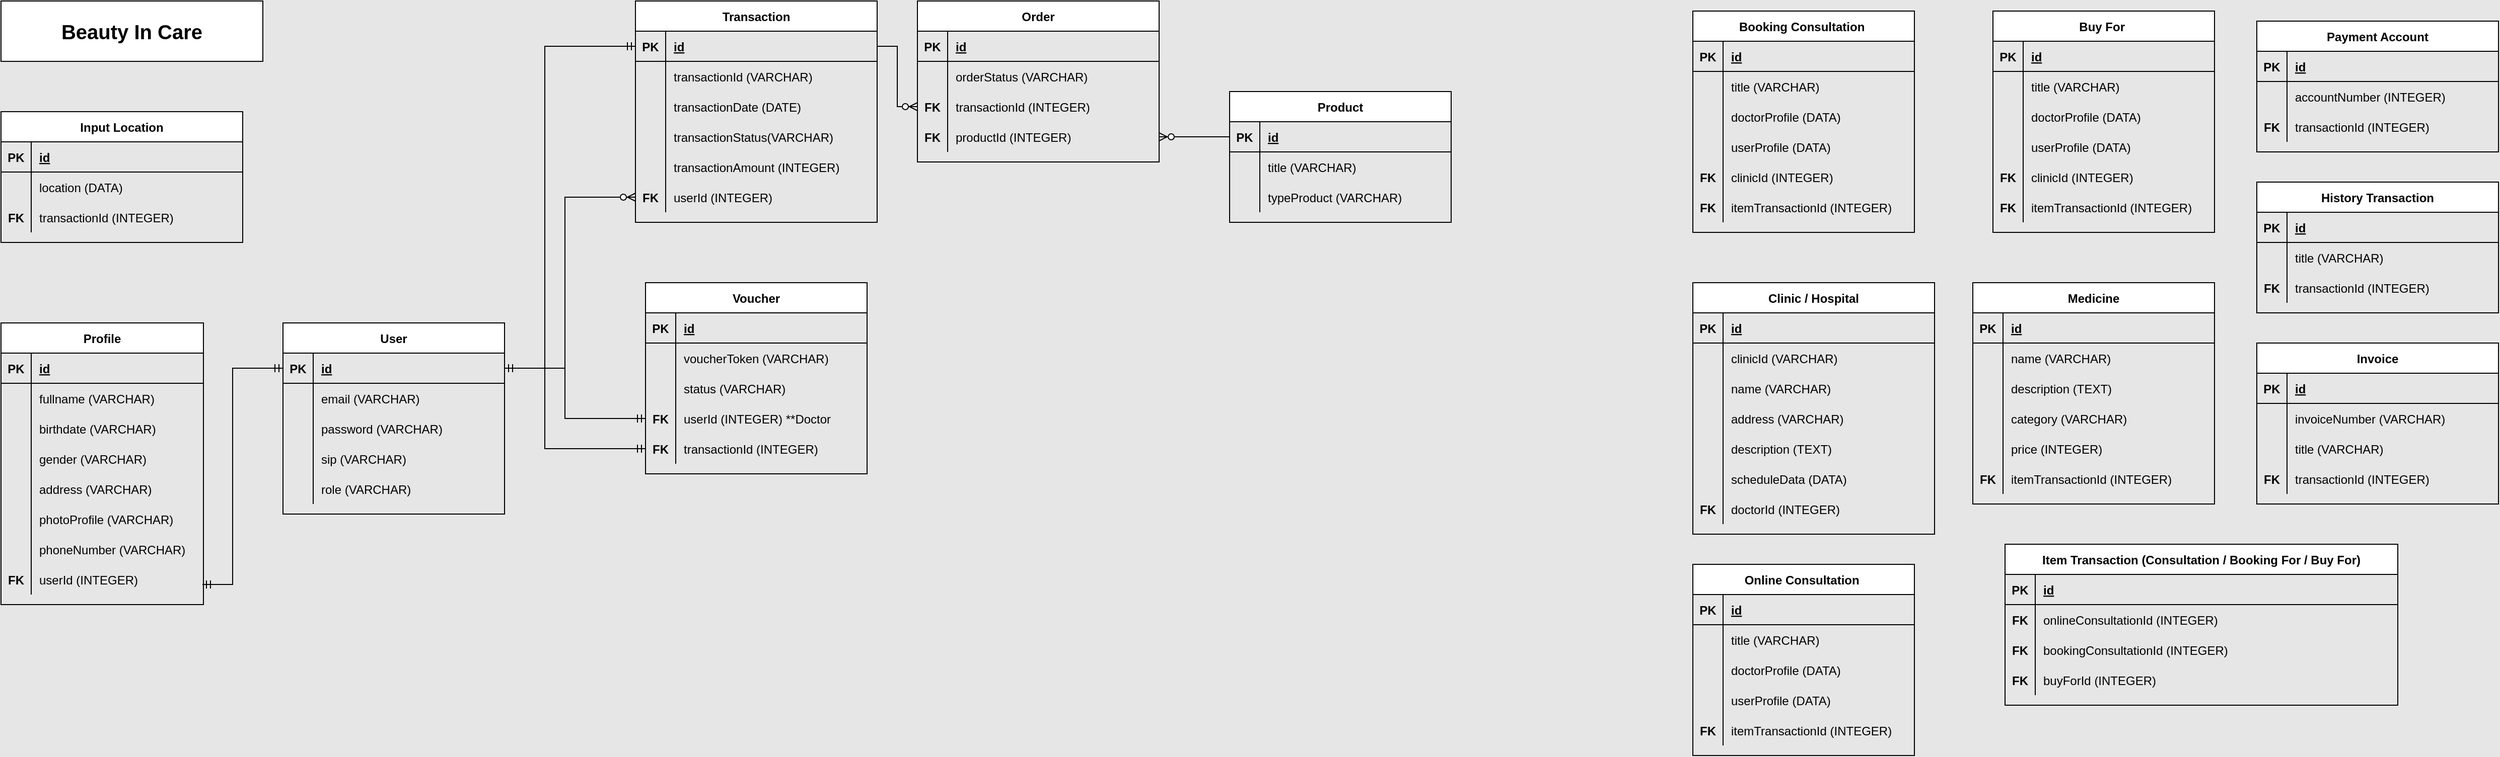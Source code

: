 <mxfile version="16.2.7" type="device"><diagram name="Health Consultant" id="4QdHS8i6_U-xh1lc8wji"><mxGraphModel dx="2766" dy="834" grid="1" gridSize="10" guides="1" tooltips="1" connect="1" arrows="1" fold="1" page="1" pageScale="1" pageWidth="1100" pageHeight="850" background="#E6E6E6" math="0" shadow="0"><root><mxCell id="NmDepeytGE116STadzEu-0"/><mxCell id="NmDepeytGE116STadzEu-1" parent="NmDepeytGE116STadzEu-0"/><mxCell id="NmDepeytGE116STadzEu-2" value="User" style="shape=table;startSize=30;container=1;collapsible=1;childLayout=tableLayout;fixedRows=1;rowLines=0;fontStyle=1;align=center;resizeLast=1;" parent="NmDepeytGE116STadzEu-1" vertex="1"><mxGeometry x="200" y="320" width="220" height="190" as="geometry"/></mxCell><mxCell id="NmDepeytGE116STadzEu-3" value="" style="shape=partialRectangle;collapsible=0;dropTarget=0;pointerEvents=0;fillColor=none;top=0;left=0;bottom=1;right=0;points=[[0,0.5],[1,0.5]];portConstraint=eastwest;" parent="NmDepeytGE116STadzEu-2" vertex="1"><mxGeometry y="30" width="220" height="30" as="geometry"/></mxCell><mxCell id="NmDepeytGE116STadzEu-4" value="PK" style="shape=partialRectangle;connectable=0;fillColor=none;top=0;left=0;bottom=0;right=0;fontStyle=1;overflow=hidden;" parent="NmDepeytGE116STadzEu-3" vertex="1"><mxGeometry width="30" height="30" as="geometry"><mxRectangle width="30" height="30" as="alternateBounds"/></mxGeometry></mxCell><mxCell id="NmDepeytGE116STadzEu-5" value="id" style="shape=partialRectangle;connectable=0;fillColor=none;top=0;left=0;bottom=0;right=0;align=left;spacingLeft=6;fontStyle=5;overflow=hidden;" parent="NmDepeytGE116STadzEu-3" vertex="1"><mxGeometry x="30" width="190" height="30" as="geometry"><mxRectangle width="190" height="30" as="alternateBounds"/></mxGeometry></mxCell><mxCell id="NmDepeytGE116STadzEu-9" value="" style="shape=partialRectangle;collapsible=0;dropTarget=0;pointerEvents=0;fillColor=none;top=0;left=0;bottom=0;right=0;points=[[0,0.5],[1,0.5]];portConstraint=eastwest;" parent="NmDepeytGE116STadzEu-2" vertex="1"><mxGeometry y="60" width="220" height="30" as="geometry"/></mxCell><mxCell id="NmDepeytGE116STadzEu-10" value="" style="shape=partialRectangle;connectable=0;fillColor=none;top=0;left=0;bottom=0;right=0;editable=1;overflow=hidden;" parent="NmDepeytGE116STadzEu-9" vertex="1"><mxGeometry width="30" height="30" as="geometry"><mxRectangle width="30" height="30" as="alternateBounds"/></mxGeometry></mxCell><mxCell id="NmDepeytGE116STadzEu-11" value="email (VARCHAR)" style="shape=partialRectangle;connectable=0;fillColor=none;top=0;left=0;bottom=0;right=0;align=left;spacingLeft=6;overflow=hidden;" parent="NmDepeytGE116STadzEu-9" vertex="1"><mxGeometry x="30" width="190" height="30" as="geometry"><mxRectangle width="190" height="30" as="alternateBounds"/></mxGeometry></mxCell><mxCell id="NmDepeytGE116STadzEu-12" value="" style="shape=partialRectangle;collapsible=0;dropTarget=0;pointerEvents=0;fillColor=none;top=0;left=0;bottom=0;right=0;points=[[0,0.5],[1,0.5]];portConstraint=eastwest;" parent="NmDepeytGE116STadzEu-2" vertex="1"><mxGeometry y="90" width="220" height="30" as="geometry"/></mxCell><mxCell id="NmDepeytGE116STadzEu-13" value="" style="shape=partialRectangle;connectable=0;fillColor=none;top=0;left=0;bottom=0;right=0;editable=1;overflow=hidden;" parent="NmDepeytGE116STadzEu-12" vertex="1"><mxGeometry width="30" height="30" as="geometry"><mxRectangle width="30" height="30" as="alternateBounds"/></mxGeometry></mxCell><mxCell id="NmDepeytGE116STadzEu-14" value="password (VARCHAR)" style="shape=partialRectangle;connectable=0;fillColor=none;top=0;left=0;bottom=0;right=0;align=left;spacingLeft=6;overflow=hidden;" parent="NmDepeytGE116STadzEu-12" vertex="1"><mxGeometry x="30" width="190" height="30" as="geometry"><mxRectangle width="190" height="30" as="alternateBounds"/></mxGeometry></mxCell><mxCell id="FYAwQfyBl6LQyZHK3lCW-108" value="" style="shape=partialRectangle;collapsible=0;dropTarget=0;pointerEvents=0;fillColor=none;top=0;left=0;bottom=0;right=0;points=[[0,0.5],[1,0.5]];portConstraint=eastwest;" vertex="1" parent="NmDepeytGE116STadzEu-2"><mxGeometry y="120" width="220" height="30" as="geometry"/></mxCell><mxCell id="FYAwQfyBl6LQyZHK3lCW-109" value="" style="shape=partialRectangle;connectable=0;fillColor=none;top=0;left=0;bottom=0;right=0;editable=1;overflow=hidden;" vertex="1" parent="FYAwQfyBl6LQyZHK3lCW-108"><mxGeometry width="30" height="30" as="geometry"><mxRectangle width="30" height="30" as="alternateBounds"/></mxGeometry></mxCell><mxCell id="FYAwQfyBl6LQyZHK3lCW-110" value="sip (VARCHAR)" style="shape=partialRectangle;connectable=0;fillColor=none;top=0;left=0;bottom=0;right=0;align=left;spacingLeft=6;overflow=hidden;" vertex="1" parent="FYAwQfyBl6LQyZHK3lCW-108"><mxGeometry x="30" width="190" height="30" as="geometry"><mxRectangle width="190" height="30" as="alternateBounds"/></mxGeometry></mxCell><mxCell id="FYAwQfyBl6LQyZHK3lCW-133" value="" style="shape=partialRectangle;collapsible=0;dropTarget=0;pointerEvents=0;fillColor=none;top=0;left=0;bottom=0;right=0;points=[[0,0.5],[1,0.5]];portConstraint=eastwest;" vertex="1" parent="NmDepeytGE116STadzEu-2"><mxGeometry y="150" width="220" height="30" as="geometry"/></mxCell><mxCell id="FYAwQfyBl6LQyZHK3lCW-134" value="" style="shape=partialRectangle;connectable=0;fillColor=none;top=0;left=0;bottom=0;right=0;editable=1;overflow=hidden;" vertex="1" parent="FYAwQfyBl6LQyZHK3lCW-133"><mxGeometry width="30" height="30" as="geometry"><mxRectangle width="30" height="30" as="alternateBounds"/></mxGeometry></mxCell><mxCell id="FYAwQfyBl6LQyZHK3lCW-135" value="role (VARCHAR)" style="shape=partialRectangle;connectable=0;fillColor=none;top=0;left=0;bottom=0;right=0;align=left;spacingLeft=6;overflow=hidden;" vertex="1" parent="FYAwQfyBl6LQyZHK3lCW-133"><mxGeometry x="30" width="190" height="30" as="geometry"><mxRectangle width="190" height="30" as="alternateBounds"/></mxGeometry></mxCell><mxCell id="NmDepeytGE116STadzEu-15" value="Order" style="shape=table;startSize=30;container=1;collapsible=1;childLayout=tableLayout;fixedRows=1;rowLines=0;fontStyle=1;align=center;resizeLast=1;" parent="NmDepeytGE116STadzEu-1" vertex="1"><mxGeometry x="830" width="240" height="160" as="geometry"/></mxCell><mxCell id="NmDepeytGE116STadzEu-16" value="" style="shape=partialRectangle;collapsible=0;dropTarget=0;pointerEvents=0;fillColor=none;top=0;left=0;bottom=1;right=0;points=[[0,0.5],[1,0.5]];portConstraint=eastwest;" parent="NmDepeytGE116STadzEu-15" vertex="1"><mxGeometry y="30" width="240" height="30" as="geometry"/></mxCell><mxCell id="NmDepeytGE116STadzEu-17" value="PK" style="shape=partialRectangle;connectable=0;fillColor=none;top=0;left=0;bottom=0;right=0;fontStyle=1;overflow=hidden;" parent="NmDepeytGE116STadzEu-16" vertex="1"><mxGeometry width="30" height="30" as="geometry"><mxRectangle width="30" height="30" as="alternateBounds"/></mxGeometry></mxCell><mxCell id="NmDepeytGE116STadzEu-18" value="id" style="shape=partialRectangle;connectable=0;fillColor=none;top=0;left=0;bottom=0;right=0;align=left;spacingLeft=6;fontStyle=5;overflow=hidden;" parent="NmDepeytGE116STadzEu-16" vertex="1"><mxGeometry x="30" width="210" height="30" as="geometry"><mxRectangle width="210" height="30" as="alternateBounds"/></mxGeometry></mxCell><mxCell id="FYAwQfyBl6LQyZHK3lCW-136" value="" style="shape=partialRectangle;collapsible=0;dropTarget=0;pointerEvents=0;fillColor=none;top=0;left=0;bottom=0;right=0;points=[[0,0.5],[1,0.5]];portConstraint=eastwest;" vertex="1" parent="NmDepeytGE116STadzEu-15"><mxGeometry y="60" width="240" height="30" as="geometry"/></mxCell><mxCell id="FYAwQfyBl6LQyZHK3lCW-137" value="" style="shape=partialRectangle;connectable=0;fillColor=none;top=0;left=0;bottom=0;right=0;editable=1;overflow=hidden;" vertex="1" parent="FYAwQfyBl6LQyZHK3lCW-136"><mxGeometry width="30" height="30" as="geometry"><mxRectangle width="30" height="30" as="alternateBounds"/></mxGeometry></mxCell><mxCell id="FYAwQfyBl6LQyZHK3lCW-138" value="orderStatus (VARCHAR)" style="shape=partialRectangle;connectable=0;fillColor=none;top=0;left=0;bottom=0;right=0;align=left;spacingLeft=6;overflow=hidden;" vertex="1" parent="FYAwQfyBl6LQyZHK3lCW-136"><mxGeometry x="30" width="210" height="30" as="geometry"><mxRectangle width="210" height="30" as="alternateBounds"/></mxGeometry></mxCell><mxCell id="FYAwQfyBl6LQyZHK3lCW-210" value="" style="shape=partialRectangle;collapsible=0;dropTarget=0;pointerEvents=0;fillColor=none;top=0;left=0;bottom=0;right=0;points=[[0,0.5],[1,0.5]];portConstraint=eastwest;" vertex="1" parent="NmDepeytGE116STadzEu-15"><mxGeometry y="90" width="240" height="30" as="geometry"/></mxCell><mxCell id="FYAwQfyBl6LQyZHK3lCW-211" value="FK" style="shape=partialRectangle;connectable=0;fillColor=none;top=0;left=0;bottom=0;right=0;editable=1;overflow=hidden;fontStyle=1" vertex="1" parent="FYAwQfyBl6LQyZHK3lCW-210"><mxGeometry width="30" height="30" as="geometry"><mxRectangle width="30" height="30" as="alternateBounds"/></mxGeometry></mxCell><mxCell id="FYAwQfyBl6LQyZHK3lCW-212" value="transactionId (INTEGER)" style="shape=partialRectangle;connectable=0;fillColor=none;top=0;left=0;bottom=0;right=0;align=left;spacingLeft=6;overflow=hidden;" vertex="1" parent="FYAwQfyBl6LQyZHK3lCW-210"><mxGeometry x="30" width="210" height="30" as="geometry"><mxRectangle width="210" height="30" as="alternateBounds"/></mxGeometry></mxCell><mxCell id="NmDepeytGE116STadzEu-28" value="" style="shape=partialRectangle;collapsible=0;dropTarget=0;pointerEvents=0;fillColor=none;top=0;left=0;bottom=0;right=0;points=[[0,0.5],[1,0.5]];portConstraint=eastwest;" parent="NmDepeytGE116STadzEu-15" vertex="1"><mxGeometry y="120" width="240" height="30" as="geometry"/></mxCell><mxCell id="NmDepeytGE116STadzEu-29" value="FK" style="shape=partialRectangle;connectable=0;fillColor=none;top=0;left=0;bottom=0;right=0;editable=1;overflow=hidden;fontStyle=1" parent="NmDepeytGE116STadzEu-28" vertex="1"><mxGeometry width="30" height="30" as="geometry"><mxRectangle width="30" height="30" as="alternateBounds"/></mxGeometry></mxCell><mxCell id="NmDepeytGE116STadzEu-30" value="productId (INTEGER)" style="shape=partialRectangle;connectable=0;fillColor=none;top=0;left=0;bottom=0;right=0;align=left;spacingLeft=6;overflow=hidden;" parent="NmDepeytGE116STadzEu-28" vertex="1"><mxGeometry x="30" width="210" height="30" as="geometry"><mxRectangle width="210" height="30" as="alternateBounds"/></mxGeometry></mxCell><mxCell id="NmDepeytGE116STadzEu-43" value="History Transaction" style="shape=table;startSize=30;container=1;collapsible=1;childLayout=tableLayout;fixedRows=1;rowLines=0;fontStyle=1;align=center;resizeLast=1;" parent="NmDepeytGE116STadzEu-1" vertex="1"><mxGeometry x="2160" y="180" width="240" height="130" as="geometry"/></mxCell><mxCell id="NmDepeytGE116STadzEu-44" value="" style="shape=partialRectangle;collapsible=0;dropTarget=0;pointerEvents=0;fillColor=none;top=0;left=0;bottom=1;right=0;points=[[0,0.5],[1,0.5]];portConstraint=eastwest;" parent="NmDepeytGE116STadzEu-43" vertex="1"><mxGeometry y="30" width="240" height="30" as="geometry"/></mxCell><mxCell id="NmDepeytGE116STadzEu-45" value="PK" style="shape=partialRectangle;connectable=0;fillColor=none;top=0;left=0;bottom=0;right=0;fontStyle=1;overflow=hidden;" parent="NmDepeytGE116STadzEu-44" vertex="1"><mxGeometry width="30" height="30" as="geometry"><mxRectangle width="30" height="30" as="alternateBounds"/></mxGeometry></mxCell><mxCell id="NmDepeytGE116STadzEu-46" value="id" style="shape=partialRectangle;connectable=0;fillColor=none;top=0;left=0;bottom=0;right=0;align=left;spacingLeft=6;fontStyle=5;overflow=hidden;" parent="NmDepeytGE116STadzEu-44" vertex="1"><mxGeometry x="30" width="210" height="30" as="geometry"><mxRectangle width="210" height="30" as="alternateBounds"/></mxGeometry></mxCell><mxCell id="NmDepeytGE116STadzEu-47" value="" style="shape=partialRectangle;collapsible=0;dropTarget=0;pointerEvents=0;fillColor=none;top=0;left=0;bottom=0;right=0;points=[[0,0.5],[1,0.5]];portConstraint=eastwest;" parent="NmDepeytGE116STadzEu-43" vertex="1"><mxGeometry y="60" width="240" height="30" as="geometry"/></mxCell><mxCell id="NmDepeytGE116STadzEu-48" value="" style="shape=partialRectangle;connectable=0;fillColor=none;top=0;left=0;bottom=0;right=0;editable=1;overflow=hidden;" parent="NmDepeytGE116STadzEu-47" vertex="1"><mxGeometry width="30" height="30" as="geometry"><mxRectangle width="30" height="30" as="alternateBounds"/></mxGeometry></mxCell><mxCell id="NmDepeytGE116STadzEu-49" value="title (VARCHAR)" style="shape=partialRectangle;connectable=0;fillColor=none;top=0;left=0;bottom=0;right=0;align=left;spacingLeft=6;overflow=hidden;" parent="NmDepeytGE116STadzEu-47" vertex="1"><mxGeometry x="30" width="210" height="30" as="geometry"><mxRectangle width="210" height="30" as="alternateBounds"/></mxGeometry></mxCell><mxCell id="NmDepeytGE116STadzEu-59" value="" style="shape=partialRectangle;collapsible=0;dropTarget=0;pointerEvents=0;fillColor=none;top=0;left=0;bottom=0;right=0;points=[[0,0.5],[1,0.5]];portConstraint=eastwest;" parent="NmDepeytGE116STadzEu-43" vertex="1"><mxGeometry y="90" width="240" height="30" as="geometry"/></mxCell><mxCell id="NmDepeytGE116STadzEu-60" value="FK" style="shape=partialRectangle;connectable=0;fillColor=none;top=0;left=0;bottom=0;right=0;editable=1;overflow=hidden;fontStyle=1" parent="NmDepeytGE116STadzEu-59" vertex="1"><mxGeometry width="30" height="30" as="geometry"><mxRectangle width="30" height="30" as="alternateBounds"/></mxGeometry></mxCell><mxCell id="NmDepeytGE116STadzEu-61" value="transactionId (INTEGER)" style="shape=partialRectangle;connectable=0;fillColor=none;top=0;left=0;bottom=0;right=0;align=left;spacingLeft=6;overflow=hidden;" parent="NmDepeytGE116STadzEu-59" vertex="1"><mxGeometry x="30" width="210" height="30" as="geometry"><mxRectangle width="210" height="30" as="alternateBounds"/></mxGeometry></mxCell><mxCell id="NmDepeytGE116STadzEu-62" value="Profile" style="shape=table;startSize=30;container=1;collapsible=1;childLayout=tableLayout;fixedRows=1;rowLines=0;fontStyle=1;align=center;resizeLast=1;" parent="NmDepeytGE116STadzEu-1" vertex="1"><mxGeometry x="-80" y="320" width="201" height="280" as="geometry"/></mxCell><mxCell id="NmDepeytGE116STadzEu-63" value="" style="shape=partialRectangle;collapsible=0;dropTarget=0;pointerEvents=0;fillColor=none;top=0;left=0;bottom=1;right=0;points=[[0,0.5],[1,0.5]];portConstraint=eastwest;" parent="NmDepeytGE116STadzEu-62" vertex="1"><mxGeometry y="30" width="201" height="30" as="geometry"/></mxCell><mxCell id="NmDepeytGE116STadzEu-64" value="PK" style="shape=partialRectangle;connectable=0;fillColor=none;top=0;left=0;bottom=0;right=0;fontStyle=1;overflow=hidden;" parent="NmDepeytGE116STadzEu-63" vertex="1"><mxGeometry width="30" height="30" as="geometry"><mxRectangle width="30" height="30" as="alternateBounds"/></mxGeometry></mxCell><mxCell id="NmDepeytGE116STadzEu-65" value="id" style="shape=partialRectangle;connectable=0;fillColor=none;top=0;left=0;bottom=0;right=0;align=left;spacingLeft=6;fontStyle=5;overflow=hidden;" parent="NmDepeytGE116STadzEu-63" vertex="1"><mxGeometry x="30" width="171" height="30" as="geometry"><mxRectangle width="171" height="30" as="alternateBounds"/></mxGeometry></mxCell><mxCell id="NmDepeytGE116STadzEu-66" value="" style="shape=partialRectangle;collapsible=0;dropTarget=0;pointerEvents=0;fillColor=none;top=0;left=0;bottom=0;right=0;points=[[0,0.5],[1,0.5]];portConstraint=eastwest;" parent="NmDepeytGE116STadzEu-62" vertex="1"><mxGeometry y="60" width="201" height="30" as="geometry"/></mxCell><mxCell id="NmDepeytGE116STadzEu-67" value="" style="shape=partialRectangle;connectable=0;fillColor=none;top=0;left=0;bottom=0;right=0;editable=1;overflow=hidden;" parent="NmDepeytGE116STadzEu-66" vertex="1"><mxGeometry width="30" height="30" as="geometry"><mxRectangle width="30" height="30" as="alternateBounds"/></mxGeometry></mxCell><mxCell id="NmDepeytGE116STadzEu-68" value="fullname (VARCHAR)" style="shape=partialRectangle;connectable=0;fillColor=none;top=0;left=0;bottom=0;right=0;align=left;spacingLeft=6;overflow=hidden;" parent="NmDepeytGE116STadzEu-66" vertex="1"><mxGeometry x="30" width="171" height="30" as="geometry"><mxRectangle width="171" height="30" as="alternateBounds"/></mxGeometry></mxCell><mxCell id="NmDepeytGE116STadzEu-69" value="" style="shape=partialRectangle;collapsible=0;dropTarget=0;pointerEvents=0;fillColor=none;top=0;left=0;bottom=0;right=0;points=[[0,0.5],[1,0.5]];portConstraint=eastwest;" parent="NmDepeytGE116STadzEu-62" vertex="1"><mxGeometry y="90" width="201" height="30" as="geometry"/></mxCell><mxCell id="NmDepeytGE116STadzEu-70" value="" style="shape=partialRectangle;connectable=0;fillColor=none;top=0;left=0;bottom=0;right=0;editable=1;overflow=hidden;" parent="NmDepeytGE116STadzEu-69" vertex="1"><mxGeometry width="30" height="30" as="geometry"><mxRectangle width="30" height="30" as="alternateBounds"/></mxGeometry></mxCell><mxCell id="NmDepeytGE116STadzEu-71" value="birthdate (VARCHAR)" style="shape=partialRectangle;connectable=0;fillColor=none;top=0;left=0;bottom=0;right=0;align=left;spacingLeft=6;overflow=hidden;" parent="NmDepeytGE116STadzEu-69" vertex="1"><mxGeometry x="30" width="171" height="30" as="geometry"><mxRectangle width="171" height="30" as="alternateBounds"/></mxGeometry></mxCell><mxCell id="NmDepeytGE116STadzEu-84" value="" style="shape=partialRectangle;collapsible=0;dropTarget=0;pointerEvents=0;fillColor=none;top=0;left=0;bottom=0;right=0;points=[[0,0.5],[1,0.5]];portConstraint=eastwest;" parent="NmDepeytGE116STadzEu-62" vertex="1"><mxGeometry y="120" width="201" height="30" as="geometry"/></mxCell><mxCell id="NmDepeytGE116STadzEu-85" value="" style="shape=partialRectangle;connectable=0;fillColor=none;top=0;left=0;bottom=0;right=0;editable=1;overflow=hidden;" parent="NmDepeytGE116STadzEu-84" vertex="1"><mxGeometry width="30" height="30" as="geometry"><mxRectangle width="30" height="30" as="alternateBounds"/></mxGeometry></mxCell><mxCell id="NmDepeytGE116STadzEu-86" value="gender (VARCHAR)" style="shape=partialRectangle;connectable=0;fillColor=none;top=0;left=0;bottom=0;right=0;align=left;spacingLeft=6;overflow=hidden;" parent="NmDepeytGE116STadzEu-84" vertex="1"><mxGeometry x="30" width="171" height="30" as="geometry"><mxRectangle width="171" height="30" as="alternateBounds"/></mxGeometry></mxCell><mxCell id="NmDepeytGE116STadzEu-142" value="" style="shape=partialRectangle;collapsible=0;dropTarget=0;pointerEvents=0;fillColor=none;top=0;left=0;bottom=0;right=0;points=[[0,0.5],[1,0.5]];portConstraint=eastwest;" parent="NmDepeytGE116STadzEu-62" vertex="1"><mxGeometry y="150" width="201" height="30" as="geometry"/></mxCell><mxCell id="NmDepeytGE116STadzEu-143" value="" style="shape=partialRectangle;connectable=0;fillColor=none;top=0;left=0;bottom=0;right=0;editable=1;overflow=hidden;" parent="NmDepeytGE116STadzEu-142" vertex="1"><mxGeometry width="30" height="30" as="geometry"><mxRectangle width="30" height="30" as="alternateBounds"/></mxGeometry></mxCell><mxCell id="NmDepeytGE116STadzEu-144" value="address (VARCHAR)" style="shape=partialRectangle;connectable=0;fillColor=none;top=0;left=0;bottom=0;right=0;align=left;spacingLeft=6;overflow=hidden;" parent="NmDepeytGE116STadzEu-142" vertex="1"><mxGeometry x="30" width="171" height="30" as="geometry"><mxRectangle width="171" height="30" as="alternateBounds"/></mxGeometry></mxCell><mxCell id="FYAwQfyBl6LQyZHK3lCW-71" value="" style="shape=partialRectangle;collapsible=0;dropTarget=0;pointerEvents=0;fillColor=none;top=0;left=0;bottom=0;right=0;points=[[0,0.5],[1,0.5]];portConstraint=eastwest;" vertex="1" parent="NmDepeytGE116STadzEu-62"><mxGeometry y="180" width="201" height="30" as="geometry"/></mxCell><mxCell id="FYAwQfyBl6LQyZHK3lCW-72" value="" style="shape=partialRectangle;connectable=0;fillColor=none;top=0;left=0;bottom=0;right=0;editable=1;overflow=hidden;" vertex="1" parent="FYAwQfyBl6LQyZHK3lCW-71"><mxGeometry width="30" height="30" as="geometry"><mxRectangle width="30" height="30" as="alternateBounds"/></mxGeometry></mxCell><mxCell id="FYAwQfyBl6LQyZHK3lCW-73" value="photoProfile (VARCHAR)" style="shape=partialRectangle;connectable=0;fillColor=none;top=0;left=0;bottom=0;right=0;align=left;spacingLeft=6;overflow=hidden;" vertex="1" parent="FYAwQfyBl6LQyZHK3lCW-71"><mxGeometry x="30" width="171" height="30" as="geometry"><mxRectangle width="171" height="30" as="alternateBounds"/></mxGeometry></mxCell><mxCell id="FYAwQfyBl6LQyZHK3lCW-140" value="" style="shape=partialRectangle;collapsible=0;dropTarget=0;pointerEvents=0;fillColor=none;top=0;left=0;bottom=0;right=0;points=[[0,0.5],[1,0.5]];portConstraint=eastwest;" vertex="1" parent="NmDepeytGE116STadzEu-62"><mxGeometry y="210" width="201" height="30" as="geometry"/></mxCell><mxCell id="FYAwQfyBl6LQyZHK3lCW-141" value="" style="shape=partialRectangle;connectable=0;fillColor=none;top=0;left=0;bottom=0;right=0;editable=1;overflow=hidden;" vertex="1" parent="FYAwQfyBl6LQyZHK3lCW-140"><mxGeometry width="30" height="30" as="geometry"><mxRectangle width="30" height="30" as="alternateBounds"/></mxGeometry></mxCell><mxCell id="FYAwQfyBl6LQyZHK3lCW-142" value="phoneNumber (VARCHAR)" style="shape=partialRectangle;connectable=0;fillColor=none;top=0;left=0;bottom=0;right=0;align=left;spacingLeft=6;overflow=hidden;" vertex="1" parent="FYAwQfyBl6LQyZHK3lCW-140"><mxGeometry x="30" width="171" height="30" as="geometry"><mxRectangle width="171" height="30" as="alternateBounds"/></mxGeometry></mxCell><mxCell id="NmDepeytGE116STadzEu-72" value="" style="shape=partialRectangle;collapsible=0;dropTarget=0;pointerEvents=0;fillColor=none;top=0;left=0;bottom=0;right=0;points=[[0,0.5],[1,0.5]];portConstraint=eastwest;" parent="NmDepeytGE116STadzEu-62" vertex="1"><mxGeometry y="240" width="201" height="30" as="geometry"/></mxCell><mxCell id="NmDepeytGE116STadzEu-73" value="FK" style="shape=partialRectangle;connectable=0;fillColor=none;top=0;left=0;bottom=0;right=0;editable=1;overflow=hidden;fontStyle=1" parent="NmDepeytGE116STadzEu-72" vertex="1"><mxGeometry width="30" height="30" as="geometry"><mxRectangle width="30" height="30" as="alternateBounds"/></mxGeometry></mxCell><mxCell id="NmDepeytGE116STadzEu-74" value="userId (INTEGER)" style="shape=partialRectangle;connectable=0;fillColor=none;top=0;left=0;bottom=0;right=0;align=left;spacingLeft=6;overflow=hidden;" parent="NmDepeytGE116STadzEu-72" vertex="1"><mxGeometry x="30" width="171" height="30" as="geometry"><mxRectangle width="171" height="30" as="alternateBounds"/></mxGeometry></mxCell><mxCell id="NmDepeytGE116STadzEu-82" value="Beauty In Care" style="whiteSpace=wrap;html=1;fontSize=20;fontStyle=1" parent="NmDepeytGE116STadzEu-1" vertex="1"><mxGeometry x="-80" width="260" height="60" as="geometry"/></mxCell><mxCell id="NmDepeytGE116STadzEu-121" value="Invoice" style="shape=table;startSize=30;container=1;collapsible=1;childLayout=tableLayout;fixedRows=1;rowLines=0;fontStyle=1;align=center;resizeLast=1;" parent="NmDepeytGE116STadzEu-1" vertex="1"><mxGeometry x="2160" y="340" width="240" height="160" as="geometry"/></mxCell><mxCell id="NmDepeytGE116STadzEu-122" value="" style="shape=partialRectangle;collapsible=0;dropTarget=0;pointerEvents=0;fillColor=none;top=0;left=0;bottom=1;right=0;points=[[0,0.5],[1,0.5]];portConstraint=eastwest;" parent="NmDepeytGE116STadzEu-121" vertex="1"><mxGeometry y="30" width="240" height="30" as="geometry"/></mxCell><mxCell id="NmDepeytGE116STadzEu-123" value="PK" style="shape=partialRectangle;connectable=0;fillColor=none;top=0;left=0;bottom=0;right=0;fontStyle=1;overflow=hidden;" parent="NmDepeytGE116STadzEu-122" vertex="1"><mxGeometry width="30" height="30" as="geometry"><mxRectangle width="30" height="30" as="alternateBounds"/></mxGeometry></mxCell><mxCell id="NmDepeytGE116STadzEu-124" value="id" style="shape=partialRectangle;connectable=0;fillColor=none;top=0;left=0;bottom=0;right=0;align=left;spacingLeft=6;fontStyle=5;overflow=hidden;" parent="NmDepeytGE116STadzEu-122" vertex="1"><mxGeometry x="30" width="210" height="30" as="geometry"><mxRectangle width="210" height="30" as="alternateBounds"/></mxGeometry></mxCell><mxCell id="NmDepeytGE116STadzEu-125" value="" style="shape=partialRectangle;collapsible=0;dropTarget=0;pointerEvents=0;fillColor=none;top=0;left=0;bottom=0;right=0;points=[[0,0.5],[1,0.5]];portConstraint=eastwest;" parent="NmDepeytGE116STadzEu-121" vertex="1"><mxGeometry y="60" width="240" height="30" as="geometry"/></mxCell><mxCell id="NmDepeytGE116STadzEu-126" value="" style="shape=partialRectangle;connectable=0;fillColor=none;top=0;left=0;bottom=0;right=0;editable=1;overflow=hidden;" parent="NmDepeytGE116STadzEu-125" vertex="1"><mxGeometry width="30" height="30" as="geometry"><mxRectangle width="30" height="30" as="alternateBounds"/></mxGeometry></mxCell><mxCell id="NmDepeytGE116STadzEu-127" value="invoiceNumber (VARCHAR)" style="shape=partialRectangle;connectable=0;fillColor=none;top=0;left=0;bottom=0;right=0;align=left;spacingLeft=6;overflow=hidden;" parent="NmDepeytGE116STadzEu-125" vertex="1"><mxGeometry x="30" width="210" height="30" as="geometry"><mxRectangle width="210" height="30" as="alternateBounds"/></mxGeometry></mxCell><mxCell id="NmDepeytGE116STadzEu-131" value="" style="shape=partialRectangle;collapsible=0;dropTarget=0;pointerEvents=0;fillColor=none;top=0;left=0;bottom=0;right=0;points=[[0,0.5],[1,0.5]];portConstraint=eastwest;" parent="NmDepeytGE116STadzEu-121" vertex="1"><mxGeometry y="90" width="240" height="30" as="geometry"/></mxCell><mxCell id="NmDepeytGE116STadzEu-132" value="" style="shape=partialRectangle;connectable=0;fillColor=none;top=0;left=0;bottom=0;right=0;editable=1;overflow=hidden;fontStyle=1" parent="NmDepeytGE116STadzEu-131" vertex="1"><mxGeometry width="30" height="30" as="geometry"><mxRectangle width="30" height="30" as="alternateBounds"/></mxGeometry></mxCell><mxCell id="NmDepeytGE116STadzEu-133" value="title (VARCHAR)" style="shape=partialRectangle;connectable=0;fillColor=none;top=0;left=0;bottom=0;right=0;align=left;spacingLeft=6;overflow=hidden;" parent="NmDepeytGE116STadzEu-131" vertex="1"><mxGeometry x="30" width="210" height="30" as="geometry"><mxRectangle width="210" height="30" as="alternateBounds"/></mxGeometry></mxCell><mxCell id="NmDepeytGE116STadzEu-134" value="" style="shape=partialRectangle;collapsible=0;dropTarget=0;pointerEvents=0;fillColor=none;top=0;left=0;bottom=0;right=0;points=[[0,0.5],[1,0.5]];portConstraint=eastwest;" parent="NmDepeytGE116STadzEu-121" vertex="1"><mxGeometry y="120" width="240" height="30" as="geometry"/></mxCell><mxCell id="NmDepeytGE116STadzEu-135" value="FK" style="shape=partialRectangle;connectable=0;fillColor=none;top=0;left=0;bottom=0;right=0;editable=1;overflow=hidden;fontStyle=1" parent="NmDepeytGE116STadzEu-134" vertex="1"><mxGeometry width="30" height="30" as="geometry"><mxRectangle width="30" height="30" as="alternateBounds"/></mxGeometry></mxCell><mxCell id="NmDepeytGE116STadzEu-136" value="transactionId (INTEGER)" style="shape=partialRectangle;connectable=0;fillColor=none;top=0;left=0;bottom=0;right=0;align=left;spacingLeft=6;overflow=hidden;" parent="NmDepeytGE116STadzEu-134" vertex="1"><mxGeometry x="30" width="210" height="30" as="geometry"><mxRectangle width="210" height="30" as="alternateBounds"/></mxGeometry></mxCell><mxCell id="NmDepeytGE116STadzEu-145" value="Online Consultation " style="shape=table;startSize=30;container=1;collapsible=1;childLayout=tableLayout;fixedRows=1;rowLines=0;fontStyle=1;align=center;resizeLast=1;" parent="NmDepeytGE116STadzEu-1" vertex="1"><mxGeometry x="1600" y="560" width="220" height="190" as="geometry"/></mxCell><mxCell id="NmDepeytGE116STadzEu-146" value="" style="shape=partialRectangle;collapsible=0;dropTarget=0;pointerEvents=0;fillColor=none;top=0;left=0;bottom=1;right=0;points=[[0,0.5],[1,0.5]];portConstraint=eastwest;" parent="NmDepeytGE116STadzEu-145" vertex="1"><mxGeometry y="30" width="220" height="30" as="geometry"/></mxCell><mxCell id="NmDepeytGE116STadzEu-147" value="PK" style="shape=partialRectangle;connectable=0;fillColor=none;top=0;left=0;bottom=0;right=0;fontStyle=1;overflow=hidden;" parent="NmDepeytGE116STadzEu-146" vertex="1"><mxGeometry width="30" height="30" as="geometry"><mxRectangle width="30" height="30" as="alternateBounds"/></mxGeometry></mxCell><mxCell id="NmDepeytGE116STadzEu-148" value="id" style="shape=partialRectangle;connectable=0;fillColor=none;top=0;left=0;bottom=0;right=0;align=left;spacingLeft=6;fontStyle=5;overflow=hidden;" parent="NmDepeytGE116STadzEu-146" vertex="1"><mxGeometry x="30" width="190" height="30" as="geometry"><mxRectangle width="190" height="30" as="alternateBounds"/></mxGeometry></mxCell><mxCell id="NmDepeytGE116STadzEu-149" value="" style="shape=partialRectangle;collapsible=0;dropTarget=0;pointerEvents=0;fillColor=none;top=0;left=0;bottom=0;right=0;points=[[0,0.5],[1,0.5]];portConstraint=eastwest;" parent="NmDepeytGE116STadzEu-145" vertex="1"><mxGeometry y="60" width="220" height="30" as="geometry"/></mxCell><mxCell id="NmDepeytGE116STadzEu-150" value="" style="shape=partialRectangle;connectable=0;fillColor=none;top=0;left=0;bottom=0;right=0;editable=1;overflow=hidden;" parent="NmDepeytGE116STadzEu-149" vertex="1"><mxGeometry width="30" height="30" as="geometry"><mxRectangle width="30" height="30" as="alternateBounds"/></mxGeometry></mxCell><mxCell id="NmDepeytGE116STadzEu-151" value="title (VARCHAR)" style="shape=partialRectangle;connectable=0;fillColor=none;top=0;left=0;bottom=0;right=0;align=left;spacingLeft=6;overflow=hidden;" parent="NmDepeytGE116STadzEu-149" vertex="1"><mxGeometry x="30" width="190" height="30" as="geometry"><mxRectangle width="190" height="30" as="alternateBounds"/></mxGeometry></mxCell><mxCell id="NmDepeytGE116STadzEu-174" value="" style="shape=partialRectangle;collapsible=0;dropTarget=0;pointerEvents=0;fillColor=none;top=0;left=0;bottom=0;right=0;points=[[0,0.5],[1,0.5]];portConstraint=eastwest;" parent="NmDepeytGE116STadzEu-145" vertex="1"><mxGeometry y="90" width="220" height="30" as="geometry"/></mxCell><mxCell id="NmDepeytGE116STadzEu-175" value="" style="shape=partialRectangle;connectable=0;fillColor=none;top=0;left=0;bottom=0;right=0;editable=1;overflow=hidden;" parent="NmDepeytGE116STadzEu-174" vertex="1"><mxGeometry width="30" height="30" as="geometry"><mxRectangle width="30" height="30" as="alternateBounds"/></mxGeometry></mxCell><mxCell id="NmDepeytGE116STadzEu-176" value="doctorProfile (DATA)" style="shape=partialRectangle;connectable=0;fillColor=none;top=0;left=0;bottom=0;right=0;align=left;spacingLeft=6;overflow=hidden;" parent="NmDepeytGE116STadzEu-174" vertex="1"><mxGeometry x="30" width="190" height="30" as="geometry"><mxRectangle width="190" height="30" as="alternateBounds"/></mxGeometry></mxCell><mxCell id="FYAwQfyBl6LQyZHK3lCW-44" value="" style="shape=partialRectangle;collapsible=0;dropTarget=0;pointerEvents=0;fillColor=none;top=0;left=0;bottom=0;right=0;points=[[0,0.5],[1,0.5]];portConstraint=eastwest;" vertex="1" parent="NmDepeytGE116STadzEu-145"><mxGeometry y="120" width="220" height="30" as="geometry"/></mxCell><mxCell id="FYAwQfyBl6LQyZHK3lCW-45" value="" style="shape=partialRectangle;connectable=0;fillColor=none;top=0;left=0;bottom=0;right=0;editable=1;overflow=hidden;" vertex="1" parent="FYAwQfyBl6LQyZHK3lCW-44"><mxGeometry width="30" height="30" as="geometry"><mxRectangle width="30" height="30" as="alternateBounds"/></mxGeometry></mxCell><mxCell id="FYAwQfyBl6LQyZHK3lCW-46" value="userProfile (DATA)" style="shape=partialRectangle;connectable=0;fillColor=none;top=0;left=0;bottom=0;right=0;align=left;spacingLeft=6;overflow=hidden;" vertex="1" parent="FYAwQfyBl6LQyZHK3lCW-44"><mxGeometry x="30" width="190" height="30" as="geometry"><mxRectangle width="190" height="30" as="alternateBounds"/></mxGeometry></mxCell><mxCell id="NmDepeytGE116STadzEu-152" value="" style="shape=partialRectangle;collapsible=0;dropTarget=0;pointerEvents=0;fillColor=none;top=0;left=0;bottom=0;right=0;points=[[0,0.5],[1,0.5]];portConstraint=eastwest;" parent="NmDepeytGE116STadzEu-145" vertex="1"><mxGeometry y="150" width="220" height="30" as="geometry"/></mxCell><mxCell id="NmDepeytGE116STadzEu-153" value="FK" style="shape=partialRectangle;connectable=0;fillColor=none;top=0;left=0;bottom=0;right=0;editable=1;overflow=hidden;fontStyle=1" parent="NmDepeytGE116STadzEu-152" vertex="1"><mxGeometry width="30" height="30" as="geometry"><mxRectangle width="30" height="30" as="alternateBounds"/></mxGeometry></mxCell><mxCell id="NmDepeytGE116STadzEu-154" value="itemTransactionId (INTEGER)" style="shape=partialRectangle;connectable=0;fillColor=none;top=0;left=0;bottom=0;right=0;align=left;spacingLeft=6;overflow=hidden;" parent="NmDepeytGE116STadzEu-152" vertex="1"><mxGeometry x="30" width="190" height="30" as="geometry"><mxRectangle width="190" height="30" as="alternateBounds"/></mxGeometry></mxCell><mxCell id="NmDepeytGE116STadzEu-158" value="Payment Account" style="shape=table;startSize=30;container=1;collapsible=1;childLayout=tableLayout;fixedRows=1;rowLines=0;fontStyle=1;align=center;resizeLast=1;" parent="NmDepeytGE116STadzEu-1" vertex="1"><mxGeometry x="2160" y="20" width="240" height="130" as="geometry"/></mxCell><mxCell id="NmDepeytGE116STadzEu-159" value="" style="shape=partialRectangle;collapsible=0;dropTarget=0;pointerEvents=0;fillColor=none;top=0;left=0;bottom=1;right=0;points=[[0,0.5],[1,0.5]];portConstraint=eastwest;" parent="NmDepeytGE116STadzEu-158" vertex="1"><mxGeometry y="30" width="240" height="30" as="geometry"/></mxCell><mxCell id="NmDepeytGE116STadzEu-160" value="PK" style="shape=partialRectangle;connectable=0;fillColor=none;top=0;left=0;bottom=0;right=0;fontStyle=1;overflow=hidden;" parent="NmDepeytGE116STadzEu-159" vertex="1"><mxGeometry width="30" height="30" as="geometry"><mxRectangle width="30" height="30" as="alternateBounds"/></mxGeometry></mxCell><mxCell id="NmDepeytGE116STadzEu-161" value="id" style="shape=partialRectangle;connectable=0;fillColor=none;top=0;left=0;bottom=0;right=0;align=left;spacingLeft=6;fontStyle=5;overflow=hidden;" parent="NmDepeytGE116STadzEu-159" vertex="1"><mxGeometry x="30" width="210" height="30" as="geometry"><mxRectangle width="210" height="30" as="alternateBounds"/></mxGeometry></mxCell><mxCell id="NmDepeytGE116STadzEu-162" value="" style="shape=partialRectangle;collapsible=0;dropTarget=0;pointerEvents=0;fillColor=none;top=0;left=0;bottom=0;right=0;points=[[0,0.5],[1,0.5]];portConstraint=eastwest;" parent="NmDepeytGE116STadzEu-158" vertex="1"><mxGeometry y="60" width="240" height="30" as="geometry"/></mxCell><mxCell id="NmDepeytGE116STadzEu-163" value="" style="shape=partialRectangle;connectable=0;fillColor=none;top=0;left=0;bottom=0;right=0;editable=1;overflow=hidden;" parent="NmDepeytGE116STadzEu-162" vertex="1"><mxGeometry width="30" height="30" as="geometry"><mxRectangle width="30" height="30" as="alternateBounds"/></mxGeometry></mxCell><mxCell id="NmDepeytGE116STadzEu-164" value="accountNumber (INTEGER)" style="shape=partialRectangle;connectable=0;fillColor=none;top=0;left=0;bottom=0;right=0;align=left;spacingLeft=6;overflow=hidden;" parent="NmDepeytGE116STadzEu-162" vertex="1"><mxGeometry x="30" width="210" height="30" as="geometry"><mxRectangle width="210" height="30" as="alternateBounds"/></mxGeometry></mxCell><mxCell id="NmDepeytGE116STadzEu-165" value="" style="shape=partialRectangle;collapsible=0;dropTarget=0;pointerEvents=0;fillColor=none;top=0;left=0;bottom=0;right=0;points=[[0,0.5],[1,0.5]];portConstraint=eastwest;" parent="NmDepeytGE116STadzEu-158" vertex="1"><mxGeometry y="90" width="240" height="30" as="geometry"/></mxCell><mxCell id="NmDepeytGE116STadzEu-166" value="FK" style="shape=partialRectangle;connectable=0;fillColor=none;top=0;left=0;bottom=0;right=0;editable=1;overflow=hidden;fontStyle=1" parent="NmDepeytGE116STadzEu-165" vertex="1"><mxGeometry width="30" height="30" as="geometry"><mxRectangle width="30" height="30" as="alternateBounds"/></mxGeometry></mxCell><mxCell id="NmDepeytGE116STadzEu-167" value="transactionId (INTEGER)" style="shape=partialRectangle;connectable=0;fillColor=none;top=0;left=0;bottom=0;right=0;align=left;spacingLeft=6;overflow=hidden;" parent="NmDepeytGE116STadzEu-165" vertex="1"><mxGeometry x="30" width="210" height="30" as="geometry"><mxRectangle width="210" height="30" as="alternateBounds"/></mxGeometry></mxCell><mxCell id="NmDepeytGE116STadzEu-179" value="Input Location" style="shape=table;startSize=30;container=1;collapsible=1;childLayout=tableLayout;fixedRows=1;rowLines=0;fontStyle=1;align=center;resizeLast=1;" parent="NmDepeytGE116STadzEu-1" vertex="1"><mxGeometry x="-80" y="110" width="240" height="130" as="geometry"/></mxCell><mxCell id="NmDepeytGE116STadzEu-180" value="" style="shape=partialRectangle;collapsible=0;dropTarget=0;pointerEvents=0;fillColor=none;top=0;left=0;bottom=1;right=0;points=[[0,0.5],[1,0.5]];portConstraint=eastwest;" parent="NmDepeytGE116STadzEu-179" vertex="1"><mxGeometry y="30" width="240" height="30" as="geometry"/></mxCell><mxCell id="NmDepeytGE116STadzEu-181" value="PK" style="shape=partialRectangle;connectable=0;fillColor=none;top=0;left=0;bottom=0;right=0;fontStyle=1;overflow=hidden;" parent="NmDepeytGE116STadzEu-180" vertex="1"><mxGeometry width="30" height="30" as="geometry"><mxRectangle width="30" height="30" as="alternateBounds"/></mxGeometry></mxCell><mxCell id="NmDepeytGE116STadzEu-182" value="id" style="shape=partialRectangle;connectable=0;fillColor=none;top=0;left=0;bottom=0;right=0;align=left;spacingLeft=6;fontStyle=5;overflow=hidden;" parent="NmDepeytGE116STadzEu-180" vertex="1"><mxGeometry x="30" width="210" height="30" as="geometry"><mxRectangle width="210" height="30" as="alternateBounds"/></mxGeometry></mxCell><mxCell id="NmDepeytGE116STadzEu-183" value="" style="shape=partialRectangle;collapsible=0;dropTarget=0;pointerEvents=0;fillColor=none;top=0;left=0;bottom=0;right=0;points=[[0,0.5],[1,0.5]];portConstraint=eastwest;" parent="NmDepeytGE116STadzEu-179" vertex="1"><mxGeometry y="60" width="240" height="30" as="geometry"/></mxCell><mxCell id="NmDepeytGE116STadzEu-184" value="" style="shape=partialRectangle;connectable=0;fillColor=none;top=0;left=0;bottom=0;right=0;editable=1;overflow=hidden;" parent="NmDepeytGE116STadzEu-183" vertex="1"><mxGeometry width="30" height="30" as="geometry"><mxRectangle width="30" height="30" as="alternateBounds"/></mxGeometry></mxCell><mxCell id="NmDepeytGE116STadzEu-185" value="location (DATA)" style="shape=partialRectangle;connectable=0;fillColor=none;top=0;left=0;bottom=0;right=0;align=left;spacingLeft=6;overflow=hidden;" parent="NmDepeytGE116STadzEu-183" vertex="1"><mxGeometry x="30" width="210" height="30" as="geometry"><mxRectangle width="210" height="30" as="alternateBounds"/></mxGeometry></mxCell><mxCell id="NmDepeytGE116STadzEu-186" value="" style="shape=partialRectangle;collapsible=0;dropTarget=0;pointerEvents=0;fillColor=none;top=0;left=0;bottom=0;right=0;points=[[0,0.5],[1,0.5]];portConstraint=eastwest;" parent="NmDepeytGE116STadzEu-179" vertex="1"><mxGeometry y="90" width="240" height="30" as="geometry"/></mxCell><mxCell id="NmDepeytGE116STadzEu-187" value="FK" style="shape=partialRectangle;connectable=0;fillColor=none;top=0;left=0;bottom=0;right=0;editable=1;overflow=hidden;fontStyle=1" parent="NmDepeytGE116STadzEu-186" vertex="1"><mxGeometry width="30" height="30" as="geometry"><mxRectangle width="30" height="30" as="alternateBounds"/></mxGeometry></mxCell><mxCell id="NmDepeytGE116STadzEu-188" value="transactionId (INTEGER)" style="shape=partialRectangle;connectable=0;fillColor=none;top=0;left=0;bottom=0;right=0;align=left;spacingLeft=6;overflow=hidden;" parent="NmDepeytGE116STadzEu-186" vertex="1"><mxGeometry x="30" width="210" height="30" as="geometry"><mxRectangle width="210" height="30" as="alternateBounds"/></mxGeometry></mxCell><mxCell id="NmDepeytGE116STadzEu-192" value="Medicine" style="shape=table;startSize=30;container=1;collapsible=1;childLayout=tableLayout;fixedRows=1;rowLines=0;fontStyle=1;align=center;resizeLast=1;" parent="NmDepeytGE116STadzEu-1" vertex="1"><mxGeometry x="1878" y="280" width="240" height="220" as="geometry"/></mxCell><mxCell id="NmDepeytGE116STadzEu-193" value="" style="shape=partialRectangle;collapsible=0;dropTarget=0;pointerEvents=0;fillColor=none;top=0;left=0;bottom=1;right=0;points=[[0,0.5],[1,0.5]];portConstraint=eastwest;" parent="NmDepeytGE116STadzEu-192" vertex="1"><mxGeometry y="30" width="240" height="30" as="geometry"/></mxCell><mxCell id="NmDepeytGE116STadzEu-194" value="PK" style="shape=partialRectangle;connectable=0;fillColor=none;top=0;left=0;bottom=0;right=0;fontStyle=1;overflow=hidden;" parent="NmDepeytGE116STadzEu-193" vertex="1"><mxGeometry width="30" height="30" as="geometry"><mxRectangle width="30" height="30" as="alternateBounds"/></mxGeometry></mxCell><mxCell id="NmDepeytGE116STadzEu-195" value="id" style="shape=partialRectangle;connectable=0;fillColor=none;top=0;left=0;bottom=0;right=0;align=left;spacingLeft=6;fontStyle=5;overflow=hidden;" parent="NmDepeytGE116STadzEu-193" vertex="1"><mxGeometry x="30" width="210" height="30" as="geometry"><mxRectangle width="210" height="30" as="alternateBounds"/></mxGeometry></mxCell><mxCell id="NmDepeytGE116STadzEu-196" value="" style="shape=partialRectangle;collapsible=0;dropTarget=0;pointerEvents=0;fillColor=none;top=0;left=0;bottom=0;right=0;points=[[0,0.5],[1,0.5]];portConstraint=eastwest;" parent="NmDepeytGE116STadzEu-192" vertex="1"><mxGeometry y="60" width="240" height="30" as="geometry"/></mxCell><mxCell id="NmDepeytGE116STadzEu-197" value="" style="shape=partialRectangle;connectable=0;fillColor=none;top=0;left=0;bottom=0;right=0;editable=1;overflow=hidden;" parent="NmDepeytGE116STadzEu-196" vertex="1"><mxGeometry width="30" height="30" as="geometry"><mxRectangle width="30" height="30" as="alternateBounds"/></mxGeometry></mxCell><mxCell id="NmDepeytGE116STadzEu-198" value="name (VARCHAR)" style="shape=partialRectangle;connectable=0;fillColor=none;top=0;left=0;bottom=0;right=0;align=left;spacingLeft=6;overflow=hidden;" parent="NmDepeytGE116STadzEu-196" vertex="1"><mxGeometry x="30" width="210" height="30" as="geometry"><mxRectangle width="210" height="30" as="alternateBounds"/></mxGeometry></mxCell><mxCell id="NmDepeytGE116STadzEu-208" value="" style="shape=partialRectangle;collapsible=0;dropTarget=0;pointerEvents=0;fillColor=none;top=0;left=0;bottom=0;right=0;points=[[0,0.5],[1,0.5]];portConstraint=eastwest;" parent="NmDepeytGE116STadzEu-192" vertex="1"><mxGeometry y="90" width="240" height="30" as="geometry"/></mxCell><mxCell id="NmDepeytGE116STadzEu-209" value="" style="shape=partialRectangle;connectable=0;fillColor=none;top=0;left=0;bottom=0;right=0;editable=1;overflow=hidden;" parent="NmDepeytGE116STadzEu-208" vertex="1"><mxGeometry width="30" height="30" as="geometry"><mxRectangle width="30" height="30" as="alternateBounds"/></mxGeometry></mxCell><mxCell id="NmDepeytGE116STadzEu-210" value="description (TEXT)" style="shape=partialRectangle;connectable=0;fillColor=none;top=0;left=0;bottom=0;right=0;align=left;spacingLeft=6;overflow=hidden;" parent="NmDepeytGE116STadzEu-208" vertex="1"><mxGeometry x="30" width="210" height="30" as="geometry"><mxRectangle width="210" height="30" as="alternateBounds"/></mxGeometry></mxCell><mxCell id="NmDepeytGE116STadzEu-202" value="" style="shape=partialRectangle;collapsible=0;dropTarget=0;pointerEvents=0;fillColor=none;top=0;left=0;bottom=0;right=0;points=[[0,0.5],[1,0.5]];portConstraint=eastwest;" parent="NmDepeytGE116STadzEu-192" vertex="1"><mxGeometry y="120" width="240" height="30" as="geometry"/></mxCell><mxCell id="NmDepeytGE116STadzEu-203" value="" style="shape=partialRectangle;connectable=0;fillColor=none;top=0;left=0;bottom=0;right=0;editable=1;overflow=hidden;" parent="NmDepeytGE116STadzEu-202" vertex="1"><mxGeometry width="30" height="30" as="geometry"><mxRectangle width="30" height="30" as="alternateBounds"/></mxGeometry></mxCell><mxCell id="NmDepeytGE116STadzEu-204" value="category (VARCHAR)" style="shape=partialRectangle;connectable=0;fillColor=none;top=0;left=0;bottom=0;right=0;align=left;spacingLeft=6;overflow=hidden;" parent="NmDepeytGE116STadzEu-202" vertex="1"><mxGeometry x="30" width="210" height="30" as="geometry"><mxRectangle width="210" height="30" as="alternateBounds"/></mxGeometry></mxCell><mxCell id="NmDepeytGE116STadzEu-205" value="" style="shape=partialRectangle;collapsible=0;dropTarget=0;pointerEvents=0;fillColor=none;top=0;left=0;bottom=0;right=0;points=[[0,0.5],[1,0.5]];portConstraint=eastwest;" parent="NmDepeytGE116STadzEu-192" vertex="1"><mxGeometry y="150" width="240" height="30" as="geometry"/></mxCell><mxCell id="NmDepeytGE116STadzEu-206" value="" style="shape=partialRectangle;connectable=0;fillColor=none;top=0;left=0;bottom=0;right=0;editable=1;overflow=hidden;" parent="NmDepeytGE116STadzEu-205" vertex="1"><mxGeometry width="30" height="30" as="geometry"><mxRectangle width="30" height="30" as="alternateBounds"/></mxGeometry></mxCell><mxCell id="NmDepeytGE116STadzEu-207" value="price (INTEGER)" style="shape=partialRectangle;connectable=0;fillColor=none;top=0;left=0;bottom=0;right=0;align=left;spacingLeft=6;overflow=hidden;" parent="NmDepeytGE116STadzEu-205" vertex="1"><mxGeometry x="30" width="210" height="30" as="geometry"><mxRectangle width="210" height="30" as="alternateBounds"/></mxGeometry></mxCell><mxCell id="NmDepeytGE116STadzEu-199" value="" style="shape=partialRectangle;collapsible=0;dropTarget=0;pointerEvents=0;fillColor=none;top=0;left=0;bottom=0;right=0;points=[[0,0.5],[1,0.5]];portConstraint=eastwest;" parent="NmDepeytGE116STadzEu-192" vertex="1"><mxGeometry y="180" width="240" height="30" as="geometry"/></mxCell><mxCell id="NmDepeytGE116STadzEu-200" value="FK" style="shape=partialRectangle;connectable=0;fillColor=none;top=0;left=0;bottom=0;right=0;editable=1;overflow=hidden;fontStyle=1" parent="NmDepeytGE116STadzEu-199" vertex="1"><mxGeometry width="30" height="30" as="geometry"><mxRectangle width="30" height="30" as="alternateBounds"/></mxGeometry></mxCell><mxCell id="NmDepeytGE116STadzEu-201" value="itemTransactionId (INTEGER)" style="shape=partialRectangle;connectable=0;fillColor=none;top=0;left=0;bottom=0;right=0;align=left;spacingLeft=6;overflow=hidden;" parent="NmDepeytGE116STadzEu-199" vertex="1"><mxGeometry x="30" width="210" height="30" as="geometry"><mxRectangle width="210" height="30" as="alternateBounds"/></mxGeometry></mxCell><mxCell id="FYAwQfyBl6LQyZHK3lCW-0" value="Clinic / Hospital" style="shape=table;startSize=30;container=1;collapsible=1;childLayout=tableLayout;fixedRows=1;rowLines=0;fontStyle=1;align=center;resizeLast=1;" vertex="1" parent="NmDepeytGE116STadzEu-1"><mxGeometry x="1600" y="280" width="240" height="250" as="geometry"/></mxCell><mxCell id="FYAwQfyBl6LQyZHK3lCW-1" value="" style="shape=partialRectangle;collapsible=0;dropTarget=0;pointerEvents=0;fillColor=none;top=0;left=0;bottom=1;right=0;points=[[0,0.5],[1,0.5]];portConstraint=eastwest;" vertex="1" parent="FYAwQfyBl6LQyZHK3lCW-0"><mxGeometry y="30" width="240" height="30" as="geometry"/></mxCell><mxCell id="FYAwQfyBl6LQyZHK3lCW-2" value="PK" style="shape=partialRectangle;connectable=0;fillColor=none;top=0;left=0;bottom=0;right=0;fontStyle=1;overflow=hidden;" vertex="1" parent="FYAwQfyBl6LQyZHK3lCW-1"><mxGeometry width="30" height="30" as="geometry"><mxRectangle width="30" height="30" as="alternateBounds"/></mxGeometry></mxCell><mxCell id="FYAwQfyBl6LQyZHK3lCW-3" value="id" style="shape=partialRectangle;connectable=0;fillColor=none;top=0;left=0;bottom=0;right=0;align=left;spacingLeft=6;fontStyle=5;overflow=hidden;" vertex="1" parent="FYAwQfyBl6LQyZHK3lCW-1"><mxGeometry x="30" width="210" height="30" as="geometry"><mxRectangle width="210" height="30" as="alternateBounds"/></mxGeometry></mxCell><mxCell id="FYAwQfyBl6LQyZHK3lCW-4" value="" style="shape=partialRectangle;collapsible=0;dropTarget=0;pointerEvents=0;fillColor=none;top=0;left=0;bottom=0;right=0;points=[[0,0.5],[1,0.5]];portConstraint=eastwest;" vertex="1" parent="FYAwQfyBl6LQyZHK3lCW-0"><mxGeometry y="60" width="240" height="30" as="geometry"/></mxCell><mxCell id="FYAwQfyBl6LQyZHK3lCW-5" value="" style="shape=partialRectangle;connectable=0;fillColor=none;top=0;left=0;bottom=0;right=0;editable=1;overflow=hidden;" vertex="1" parent="FYAwQfyBl6LQyZHK3lCW-4"><mxGeometry width="30" height="30" as="geometry"><mxRectangle width="30" height="30" as="alternateBounds"/></mxGeometry></mxCell><mxCell id="FYAwQfyBl6LQyZHK3lCW-6" value="clinicId (VARCHAR)" style="shape=partialRectangle;connectable=0;fillColor=none;top=0;left=0;bottom=0;right=0;align=left;spacingLeft=6;overflow=hidden;" vertex="1" parent="FYAwQfyBl6LQyZHK3lCW-4"><mxGeometry x="30" width="210" height="30" as="geometry"><mxRectangle width="210" height="30" as="alternateBounds"/></mxGeometry></mxCell><mxCell id="FYAwQfyBl6LQyZHK3lCW-7" value="" style="shape=partialRectangle;collapsible=0;dropTarget=0;pointerEvents=0;fillColor=none;top=0;left=0;bottom=0;right=0;points=[[0,0.5],[1,0.5]];portConstraint=eastwest;" vertex="1" parent="FYAwQfyBl6LQyZHK3lCW-0"><mxGeometry y="90" width="240" height="30" as="geometry"/></mxCell><mxCell id="FYAwQfyBl6LQyZHK3lCW-8" value="" style="shape=partialRectangle;connectable=0;fillColor=none;top=0;left=0;bottom=0;right=0;editable=1;overflow=hidden;" vertex="1" parent="FYAwQfyBl6LQyZHK3lCW-7"><mxGeometry width="30" height="30" as="geometry"><mxRectangle width="30" height="30" as="alternateBounds"/></mxGeometry></mxCell><mxCell id="FYAwQfyBl6LQyZHK3lCW-9" value="name (VARCHAR)" style="shape=partialRectangle;connectable=0;fillColor=none;top=0;left=0;bottom=0;right=0;align=left;spacingLeft=6;overflow=hidden;" vertex="1" parent="FYAwQfyBl6LQyZHK3lCW-7"><mxGeometry x="30" width="210" height="30" as="geometry"><mxRectangle width="210" height="30" as="alternateBounds"/></mxGeometry></mxCell><mxCell id="FYAwQfyBl6LQyZHK3lCW-10" value="" style="shape=partialRectangle;collapsible=0;dropTarget=0;pointerEvents=0;fillColor=none;top=0;left=0;bottom=0;right=0;points=[[0,0.5],[1,0.5]];portConstraint=eastwest;" vertex="1" parent="FYAwQfyBl6LQyZHK3lCW-0"><mxGeometry y="120" width="240" height="30" as="geometry"/></mxCell><mxCell id="FYAwQfyBl6LQyZHK3lCW-11" value="" style="shape=partialRectangle;connectable=0;fillColor=none;top=0;left=0;bottom=0;right=0;editable=1;overflow=hidden;" vertex="1" parent="FYAwQfyBl6LQyZHK3lCW-10"><mxGeometry width="30" height="30" as="geometry"><mxRectangle width="30" height="30" as="alternateBounds"/></mxGeometry></mxCell><mxCell id="FYAwQfyBl6LQyZHK3lCW-12" value="address (VARCHAR)" style="shape=partialRectangle;connectable=0;fillColor=none;top=0;left=0;bottom=0;right=0;align=left;spacingLeft=6;overflow=hidden;" vertex="1" parent="FYAwQfyBl6LQyZHK3lCW-10"><mxGeometry x="30" width="210" height="30" as="geometry"><mxRectangle width="210" height="30" as="alternateBounds"/></mxGeometry></mxCell><mxCell id="FYAwQfyBl6LQyZHK3lCW-13" value="" style="shape=partialRectangle;collapsible=0;dropTarget=0;pointerEvents=0;fillColor=none;top=0;left=0;bottom=0;right=0;points=[[0,0.5],[1,0.5]];portConstraint=eastwest;" vertex="1" parent="FYAwQfyBl6LQyZHK3lCW-0"><mxGeometry y="150" width="240" height="30" as="geometry"/></mxCell><mxCell id="FYAwQfyBl6LQyZHK3lCW-14" value="" style="shape=partialRectangle;connectable=0;fillColor=none;top=0;left=0;bottom=0;right=0;editable=1;overflow=hidden;" vertex="1" parent="FYAwQfyBl6LQyZHK3lCW-13"><mxGeometry width="30" height="30" as="geometry"><mxRectangle width="30" height="30" as="alternateBounds"/></mxGeometry></mxCell><mxCell id="FYAwQfyBl6LQyZHK3lCW-15" value="description (TEXT)" style="shape=partialRectangle;connectable=0;fillColor=none;top=0;left=0;bottom=0;right=0;align=left;spacingLeft=6;overflow=hidden;" vertex="1" parent="FYAwQfyBl6LQyZHK3lCW-13"><mxGeometry x="30" width="210" height="30" as="geometry"><mxRectangle width="210" height="30" as="alternateBounds"/></mxGeometry></mxCell><mxCell id="FYAwQfyBl6LQyZHK3lCW-80" value="" style="shape=partialRectangle;collapsible=0;dropTarget=0;pointerEvents=0;fillColor=none;top=0;left=0;bottom=0;right=0;points=[[0,0.5],[1,0.5]];portConstraint=eastwest;" vertex="1" parent="FYAwQfyBl6LQyZHK3lCW-0"><mxGeometry y="180" width="240" height="30" as="geometry"/></mxCell><mxCell id="FYAwQfyBl6LQyZHK3lCW-81" value="" style="shape=partialRectangle;connectable=0;fillColor=none;top=0;left=0;bottom=0;right=0;editable=1;overflow=hidden;" vertex="1" parent="FYAwQfyBl6LQyZHK3lCW-80"><mxGeometry width="30" height="30" as="geometry"><mxRectangle width="30" height="30" as="alternateBounds"/></mxGeometry></mxCell><mxCell id="FYAwQfyBl6LQyZHK3lCW-82" value="scheduleData (DATA)" style="shape=partialRectangle;connectable=0;fillColor=none;top=0;left=0;bottom=0;right=0;align=left;spacingLeft=6;overflow=hidden;" vertex="1" parent="FYAwQfyBl6LQyZHK3lCW-80"><mxGeometry x="30" width="210" height="30" as="geometry"><mxRectangle width="210" height="30" as="alternateBounds"/></mxGeometry></mxCell><mxCell id="FYAwQfyBl6LQyZHK3lCW-16" value="" style="shape=partialRectangle;collapsible=0;dropTarget=0;pointerEvents=0;fillColor=none;top=0;left=0;bottom=0;right=0;points=[[0,0.5],[1,0.5]];portConstraint=eastwest;" vertex="1" parent="FYAwQfyBl6LQyZHK3lCW-0"><mxGeometry y="210" width="240" height="30" as="geometry"/></mxCell><mxCell id="FYAwQfyBl6LQyZHK3lCW-17" value="FK" style="shape=partialRectangle;connectable=0;fillColor=none;top=0;left=0;bottom=0;right=0;editable=1;overflow=hidden;fontStyle=1" vertex="1" parent="FYAwQfyBl6LQyZHK3lCW-16"><mxGeometry width="30" height="30" as="geometry"><mxRectangle width="30" height="30" as="alternateBounds"/></mxGeometry></mxCell><mxCell id="FYAwQfyBl6LQyZHK3lCW-18" value="doctorId (INTEGER)" style="shape=partialRectangle;connectable=0;fillColor=none;top=0;left=0;bottom=0;right=0;align=left;spacingLeft=6;overflow=hidden;" vertex="1" parent="FYAwQfyBl6LQyZHK3lCW-16"><mxGeometry x="30" width="210" height="30" as="geometry"><mxRectangle width="210" height="30" as="alternateBounds"/></mxGeometry></mxCell><mxCell id="FYAwQfyBl6LQyZHK3lCW-25" value="Item Transaction  (Consultation / Booking For / Buy For)" style="shape=table;startSize=30;container=1;collapsible=1;childLayout=tableLayout;fixedRows=1;rowLines=0;fontStyle=1;align=center;resizeLast=1;" vertex="1" parent="NmDepeytGE116STadzEu-1"><mxGeometry x="1910" y="540" width="390" height="160" as="geometry"/></mxCell><mxCell id="FYAwQfyBl6LQyZHK3lCW-26" value="" style="shape=partialRectangle;collapsible=0;dropTarget=0;pointerEvents=0;fillColor=none;top=0;left=0;bottom=1;right=0;points=[[0,0.5],[1,0.5]];portConstraint=eastwest;" vertex="1" parent="FYAwQfyBl6LQyZHK3lCW-25"><mxGeometry y="30" width="390" height="30" as="geometry"/></mxCell><mxCell id="FYAwQfyBl6LQyZHK3lCW-27" value="PK" style="shape=partialRectangle;connectable=0;fillColor=none;top=0;left=0;bottom=0;right=0;fontStyle=1;overflow=hidden;" vertex="1" parent="FYAwQfyBl6LQyZHK3lCW-26"><mxGeometry width="30" height="30" as="geometry"><mxRectangle width="30" height="30" as="alternateBounds"/></mxGeometry></mxCell><mxCell id="FYAwQfyBl6LQyZHK3lCW-28" value="id" style="shape=partialRectangle;connectable=0;fillColor=none;top=0;left=0;bottom=0;right=0;align=left;spacingLeft=6;fontStyle=5;overflow=hidden;" vertex="1" parent="FYAwQfyBl6LQyZHK3lCW-26"><mxGeometry x="30" width="360" height="30" as="geometry"><mxRectangle width="360" height="30" as="alternateBounds"/></mxGeometry></mxCell><mxCell id="FYAwQfyBl6LQyZHK3lCW-41" value="" style="shape=partialRectangle;collapsible=0;dropTarget=0;pointerEvents=0;fillColor=none;top=0;left=0;bottom=0;right=0;points=[[0,0.5],[1,0.5]];portConstraint=eastwest;" vertex="1" parent="FYAwQfyBl6LQyZHK3lCW-25"><mxGeometry y="60" width="390" height="30" as="geometry"/></mxCell><mxCell id="FYAwQfyBl6LQyZHK3lCW-42" value="FK" style="shape=partialRectangle;connectable=0;fillColor=none;top=0;left=0;bottom=0;right=0;editable=1;overflow=hidden;fontStyle=1" vertex="1" parent="FYAwQfyBl6LQyZHK3lCW-41"><mxGeometry width="30" height="30" as="geometry"><mxRectangle width="30" height="30" as="alternateBounds"/></mxGeometry></mxCell><mxCell id="FYAwQfyBl6LQyZHK3lCW-43" value="onlineConsultationId (INTEGER)" style="shape=partialRectangle;connectable=0;fillColor=none;top=0;left=0;bottom=0;right=0;align=left;spacingLeft=6;overflow=hidden;" vertex="1" parent="FYAwQfyBl6LQyZHK3lCW-41"><mxGeometry x="30" width="360" height="30" as="geometry"><mxRectangle width="360" height="30" as="alternateBounds"/></mxGeometry></mxCell><mxCell id="FYAwQfyBl6LQyZHK3lCW-83" value="" style="shape=partialRectangle;collapsible=0;dropTarget=0;pointerEvents=0;fillColor=none;top=0;left=0;bottom=0;right=0;points=[[0,0.5],[1,0.5]];portConstraint=eastwest;" vertex="1" parent="FYAwQfyBl6LQyZHK3lCW-25"><mxGeometry y="90" width="390" height="30" as="geometry"/></mxCell><mxCell id="FYAwQfyBl6LQyZHK3lCW-84" value="FK" style="shape=partialRectangle;connectable=0;fillColor=none;top=0;left=0;bottom=0;right=0;editable=1;overflow=hidden;fontStyle=1" vertex="1" parent="FYAwQfyBl6LQyZHK3lCW-83"><mxGeometry width="30" height="30" as="geometry"><mxRectangle width="30" height="30" as="alternateBounds"/></mxGeometry></mxCell><mxCell id="FYAwQfyBl6LQyZHK3lCW-85" value="bookingConsultationId (INTEGER)" style="shape=partialRectangle;connectable=0;fillColor=none;top=0;left=0;bottom=0;right=0;align=left;spacingLeft=6;overflow=hidden;" vertex="1" parent="FYAwQfyBl6LQyZHK3lCW-83"><mxGeometry x="30" width="360" height="30" as="geometry"><mxRectangle width="360" height="30" as="alternateBounds"/></mxGeometry></mxCell><mxCell id="FYAwQfyBl6LQyZHK3lCW-86" value="" style="shape=partialRectangle;collapsible=0;dropTarget=0;pointerEvents=0;fillColor=none;top=0;left=0;bottom=0;right=0;points=[[0,0.5],[1,0.5]];portConstraint=eastwest;" vertex="1" parent="FYAwQfyBl6LQyZHK3lCW-25"><mxGeometry y="120" width="390" height="30" as="geometry"/></mxCell><mxCell id="FYAwQfyBl6LQyZHK3lCW-87" value="FK" style="shape=partialRectangle;connectable=0;fillColor=none;top=0;left=0;bottom=0;right=0;editable=1;overflow=hidden;fontStyle=1" vertex="1" parent="FYAwQfyBl6LQyZHK3lCW-86"><mxGeometry width="30" height="30" as="geometry"><mxRectangle width="30" height="30" as="alternateBounds"/></mxGeometry></mxCell><mxCell id="FYAwQfyBl6LQyZHK3lCW-88" value="buyForId (INTEGER)" style="shape=partialRectangle;connectable=0;fillColor=none;top=0;left=0;bottom=0;right=0;align=left;spacingLeft=6;overflow=hidden;" vertex="1" parent="FYAwQfyBl6LQyZHK3lCW-86"><mxGeometry x="30" width="360" height="30" as="geometry"><mxRectangle width="360" height="30" as="alternateBounds"/></mxGeometry></mxCell><mxCell id="FYAwQfyBl6LQyZHK3lCW-49" value="Booking Consultation " style="shape=table;startSize=30;container=1;collapsible=1;childLayout=tableLayout;fixedRows=1;rowLines=0;fontStyle=1;align=center;resizeLast=1;" vertex="1" parent="NmDepeytGE116STadzEu-1"><mxGeometry x="1600" y="10" width="220" height="220" as="geometry"/></mxCell><mxCell id="FYAwQfyBl6LQyZHK3lCW-50" value="" style="shape=partialRectangle;collapsible=0;dropTarget=0;pointerEvents=0;fillColor=none;top=0;left=0;bottom=1;right=0;points=[[0,0.5],[1,0.5]];portConstraint=eastwest;" vertex="1" parent="FYAwQfyBl6LQyZHK3lCW-49"><mxGeometry y="30" width="220" height="30" as="geometry"/></mxCell><mxCell id="FYAwQfyBl6LQyZHK3lCW-51" value="PK" style="shape=partialRectangle;connectable=0;fillColor=none;top=0;left=0;bottom=0;right=0;fontStyle=1;overflow=hidden;" vertex="1" parent="FYAwQfyBl6LQyZHK3lCW-50"><mxGeometry width="30" height="30" as="geometry"><mxRectangle width="30" height="30" as="alternateBounds"/></mxGeometry></mxCell><mxCell id="FYAwQfyBl6LQyZHK3lCW-52" value="id" style="shape=partialRectangle;connectable=0;fillColor=none;top=0;left=0;bottom=0;right=0;align=left;spacingLeft=6;fontStyle=5;overflow=hidden;" vertex="1" parent="FYAwQfyBl6LQyZHK3lCW-50"><mxGeometry x="30" width="190" height="30" as="geometry"><mxRectangle width="190" height="30" as="alternateBounds"/></mxGeometry></mxCell><mxCell id="FYAwQfyBl6LQyZHK3lCW-53" value="" style="shape=partialRectangle;collapsible=0;dropTarget=0;pointerEvents=0;fillColor=none;top=0;left=0;bottom=0;right=0;points=[[0,0.5],[1,0.5]];portConstraint=eastwest;" vertex="1" parent="FYAwQfyBl6LQyZHK3lCW-49"><mxGeometry y="60" width="220" height="30" as="geometry"/></mxCell><mxCell id="FYAwQfyBl6LQyZHK3lCW-54" value="" style="shape=partialRectangle;connectable=0;fillColor=none;top=0;left=0;bottom=0;right=0;editable=1;overflow=hidden;" vertex="1" parent="FYAwQfyBl6LQyZHK3lCW-53"><mxGeometry width="30" height="30" as="geometry"><mxRectangle width="30" height="30" as="alternateBounds"/></mxGeometry></mxCell><mxCell id="FYAwQfyBl6LQyZHK3lCW-55" value="title (VARCHAR)" style="shape=partialRectangle;connectable=0;fillColor=none;top=0;left=0;bottom=0;right=0;align=left;spacingLeft=6;overflow=hidden;" vertex="1" parent="FYAwQfyBl6LQyZHK3lCW-53"><mxGeometry x="30" width="190" height="30" as="geometry"><mxRectangle width="190" height="30" as="alternateBounds"/></mxGeometry></mxCell><mxCell id="FYAwQfyBl6LQyZHK3lCW-62" value="" style="shape=partialRectangle;collapsible=0;dropTarget=0;pointerEvents=0;fillColor=none;top=0;left=0;bottom=0;right=0;points=[[0,0.5],[1,0.5]];portConstraint=eastwest;" vertex="1" parent="FYAwQfyBl6LQyZHK3lCW-49"><mxGeometry y="90" width="220" height="30" as="geometry"/></mxCell><mxCell id="FYAwQfyBl6LQyZHK3lCW-63" value="" style="shape=partialRectangle;connectable=0;fillColor=none;top=0;left=0;bottom=0;right=0;editable=1;overflow=hidden;" vertex="1" parent="FYAwQfyBl6LQyZHK3lCW-62"><mxGeometry width="30" height="30" as="geometry"><mxRectangle width="30" height="30" as="alternateBounds"/></mxGeometry></mxCell><mxCell id="FYAwQfyBl6LQyZHK3lCW-64" value="doctorProfile (DATA)" style="shape=partialRectangle;connectable=0;fillColor=none;top=0;left=0;bottom=0;right=0;align=left;spacingLeft=6;overflow=hidden;" vertex="1" parent="FYAwQfyBl6LQyZHK3lCW-62"><mxGeometry x="30" width="190" height="30" as="geometry"><mxRectangle width="190" height="30" as="alternateBounds"/></mxGeometry></mxCell><mxCell id="FYAwQfyBl6LQyZHK3lCW-65" value="" style="shape=partialRectangle;collapsible=0;dropTarget=0;pointerEvents=0;fillColor=none;top=0;left=0;bottom=0;right=0;points=[[0,0.5],[1,0.5]];portConstraint=eastwest;" vertex="1" parent="FYAwQfyBl6LQyZHK3lCW-49"><mxGeometry y="120" width="220" height="30" as="geometry"/></mxCell><mxCell id="FYAwQfyBl6LQyZHK3lCW-66" value="" style="shape=partialRectangle;connectable=0;fillColor=none;top=0;left=0;bottom=0;right=0;editable=1;overflow=hidden;" vertex="1" parent="FYAwQfyBl6LQyZHK3lCW-65"><mxGeometry width="30" height="30" as="geometry"><mxRectangle width="30" height="30" as="alternateBounds"/></mxGeometry></mxCell><mxCell id="FYAwQfyBl6LQyZHK3lCW-67" value="userProfile (DATA)" style="shape=partialRectangle;connectable=0;fillColor=none;top=0;left=0;bottom=0;right=0;align=left;spacingLeft=6;overflow=hidden;" vertex="1" parent="FYAwQfyBl6LQyZHK3lCW-65"><mxGeometry x="30" width="190" height="30" as="geometry"><mxRectangle width="190" height="30" as="alternateBounds"/></mxGeometry></mxCell><mxCell id="FYAwQfyBl6LQyZHK3lCW-74" value="" style="shape=partialRectangle;collapsible=0;dropTarget=0;pointerEvents=0;fillColor=none;top=0;left=0;bottom=0;right=0;points=[[0,0.5],[1,0.5]];portConstraint=eastwest;" vertex="1" parent="FYAwQfyBl6LQyZHK3lCW-49"><mxGeometry y="150" width="220" height="30" as="geometry"/></mxCell><mxCell id="FYAwQfyBl6LQyZHK3lCW-75" value="FK" style="shape=partialRectangle;connectable=0;fillColor=none;top=0;left=0;bottom=0;right=0;editable=1;overflow=hidden;fontStyle=1" vertex="1" parent="FYAwQfyBl6LQyZHK3lCW-74"><mxGeometry width="30" height="30" as="geometry"><mxRectangle width="30" height="30" as="alternateBounds"/></mxGeometry></mxCell><mxCell id="FYAwQfyBl6LQyZHK3lCW-76" value="clinicId (INTEGER)" style="shape=partialRectangle;connectable=0;fillColor=none;top=0;left=0;bottom=0;right=0;align=left;spacingLeft=6;overflow=hidden;" vertex="1" parent="FYAwQfyBl6LQyZHK3lCW-74"><mxGeometry x="30" width="190" height="30" as="geometry"><mxRectangle width="190" height="30" as="alternateBounds"/></mxGeometry></mxCell><mxCell id="FYAwQfyBl6LQyZHK3lCW-68" value="" style="shape=partialRectangle;collapsible=0;dropTarget=0;pointerEvents=0;fillColor=none;top=0;left=0;bottom=0;right=0;points=[[0,0.5],[1,0.5]];portConstraint=eastwest;" vertex="1" parent="FYAwQfyBl6LQyZHK3lCW-49"><mxGeometry y="180" width="220" height="30" as="geometry"/></mxCell><mxCell id="FYAwQfyBl6LQyZHK3lCW-69" value="FK" style="shape=partialRectangle;connectable=0;fillColor=none;top=0;left=0;bottom=0;right=0;editable=1;overflow=hidden;fontStyle=1" vertex="1" parent="FYAwQfyBl6LQyZHK3lCW-68"><mxGeometry width="30" height="30" as="geometry"><mxRectangle width="30" height="30" as="alternateBounds"/></mxGeometry></mxCell><mxCell id="FYAwQfyBl6LQyZHK3lCW-70" value="itemTransactionId (INTEGER)" style="shape=partialRectangle;connectable=0;fillColor=none;top=0;left=0;bottom=0;right=0;align=left;spacingLeft=6;overflow=hidden;" vertex="1" parent="FYAwQfyBl6LQyZHK3lCW-68"><mxGeometry x="30" width="190" height="30" as="geometry"><mxRectangle width="190" height="30" as="alternateBounds"/></mxGeometry></mxCell><mxCell id="FYAwQfyBl6LQyZHK3lCW-89" value="Buy For " style="shape=table;startSize=30;container=1;collapsible=1;childLayout=tableLayout;fixedRows=1;rowLines=0;fontStyle=1;align=center;resizeLast=1;" vertex="1" parent="NmDepeytGE116STadzEu-1"><mxGeometry x="1898" y="10" width="220" height="220" as="geometry"/></mxCell><mxCell id="FYAwQfyBl6LQyZHK3lCW-90" value="" style="shape=partialRectangle;collapsible=0;dropTarget=0;pointerEvents=0;fillColor=none;top=0;left=0;bottom=1;right=0;points=[[0,0.5],[1,0.5]];portConstraint=eastwest;" vertex="1" parent="FYAwQfyBl6LQyZHK3lCW-89"><mxGeometry y="30" width="220" height="30" as="geometry"/></mxCell><mxCell id="FYAwQfyBl6LQyZHK3lCW-91" value="PK" style="shape=partialRectangle;connectable=0;fillColor=none;top=0;left=0;bottom=0;right=0;fontStyle=1;overflow=hidden;" vertex="1" parent="FYAwQfyBl6LQyZHK3lCW-90"><mxGeometry width="30" height="30" as="geometry"><mxRectangle width="30" height="30" as="alternateBounds"/></mxGeometry></mxCell><mxCell id="FYAwQfyBl6LQyZHK3lCW-92" value="id" style="shape=partialRectangle;connectable=0;fillColor=none;top=0;left=0;bottom=0;right=0;align=left;spacingLeft=6;fontStyle=5;overflow=hidden;" vertex="1" parent="FYAwQfyBl6LQyZHK3lCW-90"><mxGeometry x="30" width="190" height="30" as="geometry"><mxRectangle width="190" height="30" as="alternateBounds"/></mxGeometry></mxCell><mxCell id="FYAwQfyBl6LQyZHK3lCW-93" value="" style="shape=partialRectangle;collapsible=0;dropTarget=0;pointerEvents=0;fillColor=none;top=0;left=0;bottom=0;right=0;points=[[0,0.5],[1,0.5]];portConstraint=eastwest;" vertex="1" parent="FYAwQfyBl6LQyZHK3lCW-89"><mxGeometry y="60" width="220" height="30" as="geometry"/></mxCell><mxCell id="FYAwQfyBl6LQyZHK3lCW-94" value="" style="shape=partialRectangle;connectable=0;fillColor=none;top=0;left=0;bottom=0;right=0;editable=1;overflow=hidden;" vertex="1" parent="FYAwQfyBl6LQyZHK3lCW-93"><mxGeometry width="30" height="30" as="geometry"><mxRectangle width="30" height="30" as="alternateBounds"/></mxGeometry></mxCell><mxCell id="FYAwQfyBl6LQyZHK3lCW-95" value="title (VARCHAR)" style="shape=partialRectangle;connectable=0;fillColor=none;top=0;left=0;bottom=0;right=0;align=left;spacingLeft=6;overflow=hidden;" vertex="1" parent="FYAwQfyBl6LQyZHK3lCW-93"><mxGeometry x="30" width="190" height="30" as="geometry"><mxRectangle width="190" height="30" as="alternateBounds"/></mxGeometry></mxCell><mxCell id="FYAwQfyBl6LQyZHK3lCW-96" value="" style="shape=partialRectangle;collapsible=0;dropTarget=0;pointerEvents=0;fillColor=none;top=0;left=0;bottom=0;right=0;points=[[0,0.5],[1,0.5]];portConstraint=eastwest;" vertex="1" parent="FYAwQfyBl6LQyZHK3lCW-89"><mxGeometry y="90" width="220" height="30" as="geometry"/></mxCell><mxCell id="FYAwQfyBl6LQyZHK3lCW-97" value="" style="shape=partialRectangle;connectable=0;fillColor=none;top=0;left=0;bottom=0;right=0;editable=1;overflow=hidden;" vertex="1" parent="FYAwQfyBl6LQyZHK3lCW-96"><mxGeometry width="30" height="30" as="geometry"><mxRectangle width="30" height="30" as="alternateBounds"/></mxGeometry></mxCell><mxCell id="FYAwQfyBl6LQyZHK3lCW-98" value="doctorProfile (DATA)" style="shape=partialRectangle;connectable=0;fillColor=none;top=0;left=0;bottom=0;right=0;align=left;spacingLeft=6;overflow=hidden;" vertex="1" parent="FYAwQfyBl6LQyZHK3lCW-96"><mxGeometry x="30" width="190" height="30" as="geometry"><mxRectangle width="190" height="30" as="alternateBounds"/></mxGeometry></mxCell><mxCell id="FYAwQfyBl6LQyZHK3lCW-99" value="" style="shape=partialRectangle;collapsible=0;dropTarget=0;pointerEvents=0;fillColor=none;top=0;left=0;bottom=0;right=0;points=[[0,0.5],[1,0.5]];portConstraint=eastwest;" vertex="1" parent="FYAwQfyBl6LQyZHK3lCW-89"><mxGeometry y="120" width="220" height="30" as="geometry"/></mxCell><mxCell id="FYAwQfyBl6LQyZHK3lCW-100" value="" style="shape=partialRectangle;connectable=0;fillColor=none;top=0;left=0;bottom=0;right=0;editable=1;overflow=hidden;" vertex="1" parent="FYAwQfyBl6LQyZHK3lCW-99"><mxGeometry width="30" height="30" as="geometry"><mxRectangle width="30" height="30" as="alternateBounds"/></mxGeometry></mxCell><mxCell id="FYAwQfyBl6LQyZHK3lCW-101" value="userProfile (DATA)" style="shape=partialRectangle;connectable=0;fillColor=none;top=0;left=0;bottom=0;right=0;align=left;spacingLeft=6;overflow=hidden;" vertex="1" parent="FYAwQfyBl6LQyZHK3lCW-99"><mxGeometry x="30" width="190" height="30" as="geometry"><mxRectangle width="190" height="30" as="alternateBounds"/></mxGeometry></mxCell><mxCell id="FYAwQfyBl6LQyZHK3lCW-102" value="" style="shape=partialRectangle;collapsible=0;dropTarget=0;pointerEvents=0;fillColor=none;top=0;left=0;bottom=0;right=0;points=[[0,0.5],[1,0.5]];portConstraint=eastwest;" vertex="1" parent="FYAwQfyBl6LQyZHK3lCW-89"><mxGeometry y="150" width="220" height="30" as="geometry"/></mxCell><mxCell id="FYAwQfyBl6LQyZHK3lCW-103" value="FK" style="shape=partialRectangle;connectable=0;fillColor=none;top=0;left=0;bottom=0;right=0;editable=1;overflow=hidden;fontStyle=1" vertex="1" parent="FYAwQfyBl6LQyZHK3lCW-102"><mxGeometry width="30" height="30" as="geometry"><mxRectangle width="30" height="30" as="alternateBounds"/></mxGeometry></mxCell><mxCell id="FYAwQfyBl6LQyZHK3lCW-104" value="clinicId (INTEGER)" style="shape=partialRectangle;connectable=0;fillColor=none;top=0;left=0;bottom=0;right=0;align=left;spacingLeft=6;overflow=hidden;" vertex="1" parent="FYAwQfyBl6LQyZHK3lCW-102"><mxGeometry x="30" width="190" height="30" as="geometry"><mxRectangle width="190" height="30" as="alternateBounds"/></mxGeometry></mxCell><mxCell id="FYAwQfyBl6LQyZHK3lCW-105" value="" style="shape=partialRectangle;collapsible=0;dropTarget=0;pointerEvents=0;fillColor=none;top=0;left=0;bottom=0;right=0;points=[[0,0.5],[1,0.5]];portConstraint=eastwest;" vertex="1" parent="FYAwQfyBl6LQyZHK3lCW-89"><mxGeometry y="180" width="220" height="30" as="geometry"/></mxCell><mxCell id="FYAwQfyBl6LQyZHK3lCW-106" value="FK" style="shape=partialRectangle;connectable=0;fillColor=none;top=0;left=0;bottom=0;right=0;editable=1;overflow=hidden;fontStyle=1" vertex="1" parent="FYAwQfyBl6LQyZHK3lCW-105"><mxGeometry width="30" height="30" as="geometry"><mxRectangle width="30" height="30" as="alternateBounds"/></mxGeometry></mxCell><mxCell id="FYAwQfyBl6LQyZHK3lCW-107" value="itemTransactionId (INTEGER)" style="shape=partialRectangle;connectable=0;fillColor=none;top=0;left=0;bottom=0;right=0;align=left;spacingLeft=6;overflow=hidden;" vertex="1" parent="FYAwQfyBl6LQyZHK3lCW-105"><mxGeometry x="30" width="190" height="30" as="geometry"><mxRectangle width="190" height="30" as="alternateBounds"/></mxGeometry></mxCell><mxCell id="FYAwQfyBl6LQyZHK3lCW-143" value="" style="edgeStyle=orthogonalEdgeStyle;fontSize=12;html=1;endArrow=ERmandOne;startArrow=ERmandOne;rounded=0;" edge="1" parent="NmDepeytGE116STadzEu-1" target="NmDepeytGE116STadzEu-3"><mxGeometry width="100" height="100" relative="1" as="geometry"><mxPoint x="120" y="580" as="sourcePoint"/><mxPoint x="220" y="480" as="targetPoint"/><Array as="points"><mxPoint x="150" y="580"/><mxPoint x="150" y="365"/></Array></mxGeometry></mxCell><mxCell id="FYAwQfyBl6LQyZHK3lCW-147" value="Transaction" style="shape=table;startSize=30;container=1;collapsible=1;childLayout=tableLayout;fixedRows=1;rowLines=0;fontStyle=1;align=center;resizeLast=1;" vertex="1" parent="NmDepeytGE116STadzEu-1"><mxGeometry x="550" width="240" height="220" as="geometry"/></mxCell><mxCell id="FYAwQfyBl6LQyZHK3lCW-148" value="" style="shape=partialRectangle;collapsible=0;dropTarget=0;pointerEvents=0;fillColor=none;top=0;left=0;bottom=1;right=0;points=[[0,0.5],[1,0.5]];portConstraint=eastwest;" vertex="1" parent="FYAwQfyBl6LQyZHK3lCW-147"><mxGeometry y="30" width="240" height="30" as="geometry"/></mxCell><mxCell id="FYAwQfyBl6LQyZHK3lCW-149" value="PK" style="shape=partialRectangle;connectable=0;fillColor=none;top=0;left=0;bottom=0;right=0;fontStyle=1;overflow=hidden;" vertex="1" parent="FYAwQfyBl6LQyZHK3lCW-148"><mxGeometry width="30" height="30" as="geometry"><mxRectangle width="30" height="30" as="alternateBounds"/></mxGeometry></mxCell><mxCell id="FYAwQfyBl6LQyZHK3lCW-150" value="id" style="shape=partialRectangle;connectable=0;fillColor=none;top=0;left=0;bottom=0;right=0;align=left;spacingLeft=6;fontStyle=5;overflow=hidden;" vertex="1" parent="FYAwQfyBl6LQyZHK3lCW-148"><mxGeometry x="30" width="210" height="30" as="geometry"><mxRectangle width="210" height="30" as="alternateBounds"/></mxGeometry></mxCell><mxCell id="FYAwQfyBl6LQyZHK3lCW-199" value="" style="shape=partialRectangle;collapsible=0;dropTarget=0;pointerEvents=0;fillColor=none;top=0;left=0;bottom=0;right=0;points=[[0,0.5],[1,0.5]];portConstraint=eastwest;" vertex="1" parent="FYAwQfyBl6LQyZHK3lCW-147"><mxGeometry y="60" width="240" height="30" as="geometry"/></mxCell><mxCell id="FYAwQfyBl6LQyZHK3lCW-200" value="" style="shape=partialRectangle;connectable=0;fillColor=none;top=0;left=0;bottom=0;right=0;editable=1;overflow=hidden;" vertex="1" parent="FYAwQfyBl6LQyZHK3lCW-199"><mxGeometry width="30" height="30" as="geometry"><mxRectangle width="30" height="30" as="alternateBounds"/></mxGeometry></mxCell><mxCell id="FYAwQfyBl6LQyZHK3lCW-201" value="transactionId (VARCHAR)" style="shape=partialRectangle;connectable=0;fillColor=none;top=0;left=0;bottom=0;right=0;align=left;spacingLeft=6;overflow=hidden;" vertex="1" parent="FYAwQfyBl6LQyZHK3lCW-199"><mxGeometry x="30" width="210" height="30" as="geometry"><mxRectangle width="210" height="30" as="alternateBounds"/></mxGeometry></mxCell><mxCell id="FYAwQfyBl6LQyZHK3lCW-151" value="" style="shape=partialRectangle;collapsible=0;dropTarget=0;pointerEvents=0;fillColor=none;top=0;left=0;bottom=0;right=0;points=[[0,0.5],[1,0.5]];portConstraint=eastwest;" vertex="1" parent="FYAwQfyBl6LQyZHK3lCW-147"><mxGeometry y="90" width="240" height="30" as="geometry"/></mxCell><mxCell id="FYAwQfyBl6LQyZHK3lCW-152" value="" style="shape=partialRectangle;connectable=0;fillColor=none;top=0;left=0;bottom=0;right=0;editable=1;overflow=hidden;" vertex="1" parent="FYAwQfyBl6LQyZHK3lCW-151"><mxGeometry width="30" height="30" as="geometry"><mxRectangle width="30" height="30" as="alternateBounds"/></mxGeometry></mxCell><mxCell id="FYAwQfyBl6LQyZHK3lCW-153" value="transactionDate (DATE)" style="shape=partialRectangle;connectable=0;fillColor=none;top=0;left=0;bottom=0;right=0;align=left;spacingLeft=6;overflow=hidden;" vertex="1" parent="FYAwQfyBl6LQyZHK3lCW-151"><mxGeometry x="30" width="210" height="30" as="geometry"><mxRectangle width="210" height="30" as="alternateBounds"/></mxGeometry></mxCell><mxCell id="FYAwQfyBl6LQyZHK3lCW-172" value="" style="shape=partialRectangle;collapsible=0;dropTarget=0;pointerEvents=0;fillColor=none;top=0;left=0;bottom=0;right=0;points=[[0,0.5],[1,0.5]];portConstraint=eastwest;" vertex="1" parent="FYAwQfyBl6LQyZHK3lCW-147"><mxGeometry y="120" width="240" height="30" as="geometry"/></mxCell><mxCell id="FYAwQfyBl6LQyZHK3lCW-173" value="" style="shape=partialRectangle;connectable=0;fillColor=none;top=0;left=0;bottom=0;right=0;editable=1;overflow=hidden;" vertex="1" parent="FYAwQfyBl6LQyZHK3lCW-172"><mxGeometry width="30" height="30" as="geometry"><mxRectangle width="30" height="30" as="alternateBounds"/></mxGeometry></mxCell><mxCell id="FYAwQfyBl6LQyZHK3lCW-174" value="transactionStatus(VARCHAR)" style="shape=partialRectangle;connectable=0;fillColor=none;top=0;left=0;bottom=0;right=0;align=left;spacingLeft=6;overflow=hidden;" vertex="1" parent="FYAwQfyBl6LQyZHK3lCW-172"><mxGeometry x="30" width="210" height="30" as="geometry"><mxRectangle width="210" height="30" as="alternateBounds"/></mxGeometry></mxCell><mxCell id="FYAwQfyBl6LQyZHK3lCW-216" value="" style="shape=partialRectangle;collapsible=0;dropTarget=0;pointerEvents=0;fillColor=none;top=0;left=0;bottom=0;right=0;points=[[0,0.5],[1,0.5]];portConstraint=eastwest;" vertex="1" parent="FYAwQfyBl6LQyZHK3lCW-147"><mxGeometry y="150" width="240" height="30" as="geometry"/></mxCell><mxCell id="FYAwQfyBl6LQyZHK3lCW-217" value="" style="shape=partialRectangle;connectable=0;fillColor=none;top=0;left=0;bottom=0;right=0;editable=1;overflow=hidden;" vertex="1" parent="FYAwQfyBl6LQyZHK3lCW-216"><mxGeometry width="30" height="30" as="geometry"><mxRectangle width="30" height="30" as="alternateBounds"/></mxGeometry></mxCell><mxCell id="FYAwQfyBl6LQyZHK3lCW-218" value="transactionAmount (INTEGER)" style="shape=partialRectangle;connectable=0;fillColor=none;top=0;left=0;bottom=0;right=0;align=left;spacingLeft=6;overflow=hidden;" vertex="1" parent="FYAwQfyBl6LQyZHK3lCW-216"><mxGeometry x="30" width="210" height="30" as="geometry"><mxRectangle width="210" height="30" as="alternateBounds"/></mxGeometry></mxCell><mxCell id="FYAwQfyBl6LQyZHK3lCW-166" value="" style="shape=partialRectangle;collapsible=0;dropTarget=0;pointerEvents=0;fillColor=none;top=0;left=0;bottom=0;right=0;points=[[0,0.5],[1,0.5]];portConstraint=eastwest;" vertex="1" parent="FYAwQfyBl6LQyZHK3lCW-147"><mxGeometry y="180" width="240" height="30" as="geometry"/></mxCell><mxCell id="FYAwQfyBl6LQyZHK3lCW-167" value="FK" style="shape=partialRectangle;connectable=0;fillColor=none;top=0;left=0;bottom=0;right=0;editable=1;overflow=hidden;fontStyle=1" vertex="1" parent="FYAwQfyBl6LQyZHK3lCW-166"><mxGeometry width="30" height="30" as="geometry"><mxRectangle width="30" height="30" as="alternateBounds"/></mxGeometry></mxCell><mxCell id="FYAwQfyBl6LQyZHK3lCW-168" value="userId (INTEGER)" style="shape=partialRectangle;connectable=0;fillColor=none;top=0;left=0;bottom=0;right=0;align=left;spacingLeft=6;overflow=hidden;" vertex="1" parent="FYAwQfyBl6LQyZHK3lCW-166"><mxGeometry x="30" width="210" height="30" as="geometry"><mxRectangle width="210" height="30" as="alternateBounds"/></mxGeometry></mxCell><mxCell id="FYAwQfyBl6LQyZHK3lCW-169" value="" style="edgeStyle=orthogonalEdgeStyle;fontSize=12;html=1;endArrow=ERzeroToMany;endFill=1;rounded=0;" edge="1" parent="NmDepeytGE116STadzEu-1" source="NmDepeytGE116STadzEu-3" target="FYAwQfyBl6LQyZHK3lCW-166"><mxGeometry width="100" height="100" relative="1" as="geometry"><mxPoint x="370" y="270" as="sourcePoint"/><mxPoint x="470" y="170" as="targetPoint"/><Array as="points"><mxPoint x="480" y="365"/><mxPoint x="480" y="195"/></Array></mxGeometry></mxCell><mxCell id="FYAwQfyBl6LQyZHK3lCW-178" value="Product" style="shape=table;startSize=30;container=1;collapsible=1;childLayout=tableLayout;fixedRows=1;rowLines=0;fontStyle=1;align=center;resizeLast=1;" vertex="1" parent="NmDepeytGE116STadzEu-1"><mxGeometry x="1140" y="90" width="220" height="130" as="geometry"/></mxCell><mxCell id="FYAwQfyBl6LQyZHK3lCW-179" value="" style="shape=partialRectangle;collapsible=0;dropTarget=0;pointerEvents=0;fillColor=none;top=0;left=0;bottom=1;right=0;points=[[0,0.5],[1,0.5]];portConstraint=eastwest;" vertex="1" parent="FYAwQfyBl6LQyZHK3lCW-178"><mxGeometry y="30" width="220" height="30" as="geometry"/></mxCell><mxCell id="FYAwQfyBl6LQyZHK3lCW-180" value="PK" style="shape=partialRectangle;connectable=0;fillColor=none;top=0;left=0;bottom=0;right=0;fontStyle=1;overflow=hidden;" vertex="1" parent="FYAwQfyBl6LQyZHK3lCW-179"><mxGeometry width="30" height="30" as="geometry"><mxRectangle width="30" height="30" as="alternateBounds"/></mxGeometry></mxCell><mxCell id="FYAwQfyBl6LQyZHK3lCW-181" value="id" style="shape=partialRectangle;connectable=0;fillColor=none;top=0;left=0;bottom=0;right=0;align=left;spacingLeft=6;fontStyle=5;overflow=hidden;" vertex="1" parent="FYAwQfyBl6LQyZHK3lCW-179"><mxGeometry x="30" width="190" height="30" as="geometry"><mxRectangle width="190" height="30" as="alternateBounds"/></mxGeometry></mxCell><mxCell id="FYAwQfyBl6LQyZHK3lCW-182" value="" style="shape=partialRectangle;collapsible=0;dropTarget=0;pointerEvents=0;fillColor=none;top=0;left=0;bottom=0;right=0;points=[[0,0.5],[1,0.5]];portConstraint=eastwest;" vertex="1" parent="FYAwQfyBl6LQyZHK3lCW-178"><mxGeometry y="60" width="220" height="30" as="geometry"/></mxCell><mxCell id="FYAwQfyBl6LQyZHK3lCW-183" value="" style="shape=partialRectangle;connectable=0;fillColor=none;top=0;left=0;bottom=0;right=0;editable=1;overflow=hidden;" vertex="1" parent="FYAwQfyBl6LQyZHK3lCW-182"><mxGeometry width="30" height="30" as="geometry"><mxRectangle width="30" height="30" as="alternateBounds"/></mxGeometry></mxCell><mxCell id="FYAwQfyBl6LQyZHK3lCW-184" value="title (VARCHAR)" style="shape=partialRectangle;connectable=0;fillColor=none;top=0;left=0;bottom=0;right=0;align=left;spacingLeft=6;overflow=hidden;" vertex="1" parent="FYAwQfyBl6LQyZHK3lCW-182"><mxGeometry x="30" width="190" height="30" as="geometry"><mxRectangle width="190" height="30" as="alternateBounds"/></mxGeometry></mxCell><mxCell id="FYAwQfyBl6LQyZHK3lCW-273" value="" style="shape=partialRectangle;collapsible=0;dropTarget=0;pointerEvents=0;fillColor=none;top=0;left=0;bottom=0;right=0;points=[[0,0.5],[1,0.5]];portConstraint=eastwest;" vertex="1" parent="FYAwQfyBl6LQyZHK3lCW-178"><mxGeometry y="90" width="220" height="30" as="geometry"/></mxCell><mxCell id="FYAwQfyBl6LQyZHK3lCW-274" value="" style="shape=partialRectangle;connectable=0;fillColor=none;top=0;left=0;bottom=0;right=0;editable=1;overflow=hidden;" vertex="1" parent="FYAwQfyBl6LQyZHK3lCW-273"><mxGeometry width="30" height="30" as="geometry"><mxRectangle width="30" height="30" as="alternateBounds"/></mxGeometry></mxCell><mxCell id="FYAwQfyBl6LQyZHK3lCW-275" value="typeProduct (VARCHAR)" style="shape=partialRectangle;connectable=0;fillColor=none;top=0;left=0;bottom=0;right=0;align=left;spacingLeft=6;overflow=hidden;" vertex="1" parent="FYAwQfyBl6LQyZHK3lCW-273"><mxGeometry x="30" width="190" height="30" as="geometry"><mxRectangle width="190" height="30" as="alternateBounds"/></mxGeometry></mxCell><mxCell id="FYAwQfyBl6LQyZHK3lCW-213" value="" style="edgeStyle=orthogonalEdgeStyle;fontSize=12;html=1;endArrow=ERzeroToMany;endFill=1;rounded=0;" edge="1" parent="NmDepeytGE116STadzEu-1" source="FYAwQfyBl6LQyZHK3lCW-148" target="FYAwQfyBl6LQyZHK3lCW-210"><mxGeometry width="100" height="100" relative="1" as="geometry"><mxPoint x="780" y="220" as="sourcePoint"/><mxPoint x="880" y="120" as="targetPoint"/></mxGeometry></mxCell><mxCell id="FYAwQfyBl6LQyZHK3lCW-214" value="" style="edgeStyle=entityRelationEdgeStyle;fontSize=12;html=1;endArrow=ERzeroToMany;endFill=1;rounded=0;exitX=0;exitY=0.5;exitDx=0;exitDy=0;" edge="1" parent="NmDepeytGE116STadzEu-1" source="FYAwQfyBl6LQyZHK3lCW-179" target="NmDepeytGE116STadzEu-28"><mxGeometry width="100" height="100" relative="1" as="geometry"><mxPoint x="880" y="320" as="sourcePoint"/><mxPoint x="980" y="220" as="targetPoint"/></mxGeometry></mxCell><mxCell id="FYAwQfyBl6LQyZHK3lCW-219" value="Voucher" style="shape=table;startSize=30;container=1;collapsible=1;childLayout=tableLayout;fixedRows=1;rowLines=0;fontStyle=1;align=center;resizeLast=1;" vertex="1" parent="NmDepeytGE116STadzEu-1"><mxGeometry x="560" y="280" width="220" height="190" as="geometry"/></mxCell><mxCell id="FYAwQfyBl6LQyZHK3lCW-220" value="" style="shape=partialRectangle;collapsible=0;dropTarget=0;pointerEvents=0;fillColor=none;top=0;left=0;bottom=1;right=0;points=[[0,0.5],[1,0.5]];portConstraint=eastwest;" vertex="1" parent="FYAwQfyBl6LQyZHK3lCW-219"><mxGeometry y="30" width="220" height="30" as="geometry"/></mxCell><mxCell id="FYAwQfyBl6LQyZHK3lCW-221" value="PK" style="shape=partialRectangle;connectable=0;fillColor=none;top=0;left=0;bottom=0;right=0;fontStyle=1;overflow=hidden;" vertex="1" parent="FYAwQfyBl6LQyZHK3lCW-220"><mxGeometry width="30" height="30" as="geometry"><mxRectangle width="30" height="30" as="alternateBounds"/></mxGeometry></mxCell><mxCell id="FYAwQfyBl6LQyZHK3lCW-222" value="id" style="shape=partialRectangle;connectable=0;fillColor=none;top=0;left=0;bottom=0;right=0;align=left;spacingLeft=6;fontStyle=5;overflow=hidden;" vertex="1" parent="FYAwQfyBl6LQyZHK3lCW-220"><mxGeometry x="30" width="190" height="30" as="geometry"><mxRectangle width="190" height="30" as="alternateBounds"/></mxGeometry></mxCell><mxCell id="FYAwQfyBl6LQyZHK3lCW-223" value="" style="shape=partialRectangle;collapsible=0;dropTarget=0;pointerEvents=0;fillColor=none;top=0;left=0;bottom=0;right=0;points=[[0,0.5],[1,0.5]];portConstraint=eastwest;" vertex="1" parent="FYAwQfyBl6LQyZHK3lCW-219"><mxGeometry y="60" width="220" height="30" as="geometry"/></mxCell><mxCell id="FYAwQfyBl6LQyZHK3lCW-224" value="" style="shape=partialRectangle;connectable=0;fillColor=none;top=0;left=0;bottom=0;right=0;editable=1;overflow=hidden;" vertex="1" parent="FYAwQfyBl6LQyZHK3lCW-223"><mxGeometry width="30" height="30" as="geometry"><mxRectangle width="30" height="30" as="alternateBounds"/></mxGeometry></mxCell><mxCell id="FYAwQfyBl6LQyZHK3lCW-225" value="voucherToken (VARCHAR)" style="shape=partialRectangle;connectable=0;fillColor=none;top=0;left=0;bottom=0;right=0;align=left;spacingLeft=6;overflow=hidden;" vertex="1" parent="FYAwQfyBl6LQyZHK3lCW-223"><mxGeometry x="30" width="190" height="30" as="geometry"><mxRectangle width="190" height="30" as="alternateBounds"/></mxGeometry></mxCell><mxCell id="FYAwQfyBl6LQyZHK3lCW-250" value="" style="shape=partialRectangle;collapsible=0;dropTarget=0;pointerEvents=0;fillColor=none;top=0;left=0;bottom=0;right=0;points=[[0,0.5],[1,0.5]];portConstraint=eastwest;" vertex="1" parent="FYAwQfyBl6LQyZHK3lCW-219"><mxGeometry y="90" width="220" height="30" as="geometry"/></mxCell><mxCell id="FYAwQfyBl6LQyZHK3lCW-251" value="" style="shape=partialRectangle;connectable=0;fillColor=none;top=0;left=0;bottom=0;right=0;editable=1;overflow=hidden;" vertex="1" parent="FYAwQfyBl6LQyZHK3lCW-250"><mxGeometry width="30" height="30" as="geometry"><mxRectangle width="30" height="30" as="alternateBounds"/></mxGeometry></mxCell><mxCell id="FYAwQfyBl6LQyZHK3lCW-252" value="status (VARCHAR)" style="shape=partialRectangle;connectable=0;fillColor=none;top=0;left=0;bottom=0;right=0;align=left;spacingLeft=6;overflow=hidden;" vertex="1" parent="FYAwQfyBl6LQyZHK3lCW-250"><mxGeometry x="30" width="190" height="30" as="geometry"><mxRectangle width="190" height="30" as="alternateBounds"/></mxGeometry></mxCell><mxCell id="FYAwQfyBl6LQyZHK3lCW-258" value="" style="shape=partialRectangle;collapsible=0;dropTarget=0;pointerEvents=0;fillColor=none;top=0;left=0;bottom=0;right=0;points=[[0,0.5],[1,0.5]];portConstraint=eastwest;" vertex="1" parent="FYAwQfyBl6LQyZHK3lCW-219"><mxGeometry y="120" width="220" height="30" as="geometry"/></mxCell><mxCell id="FYAwQfyBl6LQyZHK3lCW-259" value="FK" style="shape=partialRectangle;connectable=0;fillColor=none;top=0;left=0;bottom=0;right=0;editable=1;overflow=hidden;fontStyle=1" vertex="1" parent="FYAwQfyBl6LQyZHK3lCW-258"><mxGeometry width="30" height="30" as="geometry"><mxRectangle width="30" height="30" as="alternateBounds"/></mxGeometry></mxCell><mxCell id="FYAwQfyBl6LQyZHK3lCW-260" value="userId (INTEGER) **Doctor" style="shape=partialRectangle;connectable=0;fillColor=none;top=0;left=0;bottom=0;right=0;align=left;spacingLeft=6;overflow=hidden;" vertex="1" parent="FYAwQfyBl6LQyZHK3lCW-258"><mxGeometry x="30" width="190" height="30" as="geometry"><mxRectangle width="190" height="30" as="alternateBounds"/></mxGeometry></mxCell><mxCell id="FYAwQfyBl6LQyZHK3lCW-268" value="" style="shape=partialRectangle;collapsible=0;dropTarget=0;pointerEvents=0;fillColor=none;top=0;left=0;bottom=0;right=0;points=[[0,0.5],[1,0.5]];portConstraint=eastwest;" vertex="1" parent="FYAwQfyBl6LQyZHK3lCW-219"><mxGeometry y="150" width="220" height="30" as="geometry"/></mxCell><mxCell id="FYAwQfyBl6LQyZHK3lCW-269" value="FK" style="shape=partialRectangle;connectable=0;fillColor=none;top=0;left=0;bottom=0;right=0;editable=1;overflow=hidden;fontStyle=1" vertex="1" parent="FYAwQfyBl6LQyZHK3lCW-268"><mxGeometry width="30" height="30" as="geometry"><mxRectangle width="30" height="30" as="alternateBounds"/></mxGeometry></mxCell><mxCell id="FYAwQfyBl6LQyZHK3lCW-270" value="transactionId (INTEGER)" style="shape=partialRectangle;connectable=0;fillColor=none;top=0;left=0;bottom=0;right=0;align=left;spacingLeft=6;overflow=hidden;" vertex="1" parent="FYAwQfyBl6LQyZHK3lCW-268"><mxGeometry x="30" width="190" height="30" as="geometry"><mxRectangle width="190" height="30" as="alternateBounds"/></mxGeometry></mxCell><mxCell id="FYAwQfyBl6LQyZHK3lCW-271" value="" style="edgeStyle=orthogonalEdgeStyle;fontSize=12;html=1;endArrow=ERmandOne;startArrow=ERmandOne;rounded=0;" edge="1" parent="NmDepeytGE116STadzEu-1" source="NmDepeytGE116STadzEu-3" target="FYAwQfyBl6LQyZHK3lCW-258"><mxGeometry width="100" height="100" relative="1" as="geometry"><mxPoint x="450" y="540" as="sourcePoint"/><mxPoint x="550" y="440" as="targetPoint"/><Array as="points"><mxPoint x="480" y="365"/><mxPoint x="480" y="415"/></Array></mxGeometry></mxCell><mxCell id="FYAwQfyBl6LQyZHK3lCW-272" value="" style="edgeStyle=orthogonalEdgeStyle;fontSize=12;html=1;endArrow=ERmandOne;startArrow=ERmandOne;rounded=0;" edge="1" parent="NmDepeytGE116STadzEu-1" source="FYAwQfyBl6LQyZHK3lCW-268" target="FYAwQfyBl6LQyZHK3lCW-148"><mxGeometry width="100" height="100" relative="1" as="geometry"><mxPoint x="600" y="445" as="sourcePoint"/><mxPoint x="470" y="90" as="targetPoint"/><Array as="points"><mxPoint x="460" y="445"/><mxPoint x="460" y="45"/></Array></mxGeometry></mxCell></root></mxGraphModel></diagram></mxfile>